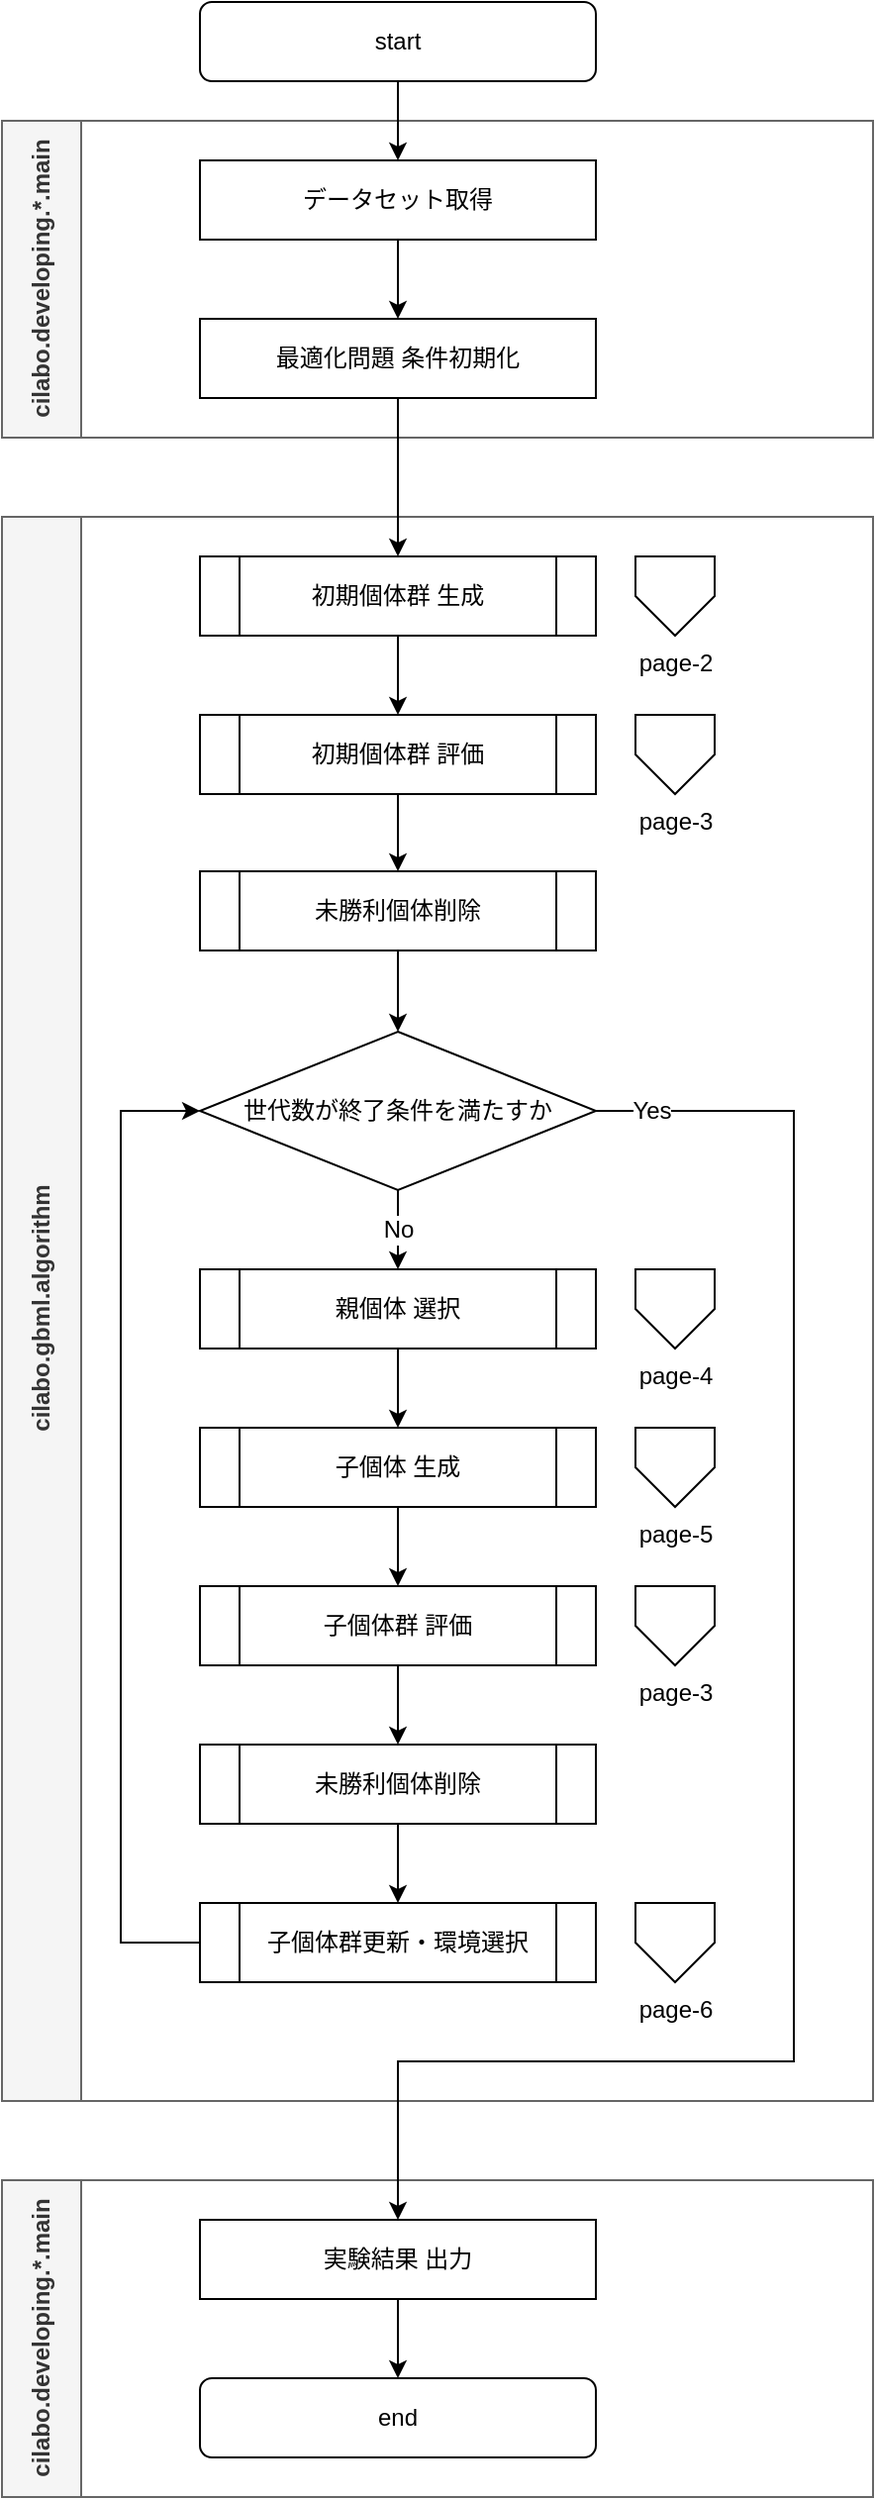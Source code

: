 <mxfile version="21.2.9" type="github" pages="3">
  <diagram id="C5RBs43oDa-KdzZeNtuy" name="Page-1">
    <mxGraphModel dx="1709" dy="919" grid="1" gridSize="10" guides="1" tooltips="1" connect="1" arrows="1" fold="1" page="1" pageScale="1" pageWidth="827" pageHeight="1169" math="0" shadow="0">
      <root>
        <mxCell id="WIyWlLk6GJQsqaUBKTNV-0" />
        <mxCell id="WIyWlLk6GJQsqaUBKTNV-1" parent="WIyWlLk6GJQsqaUBKTNV-0" />
        <mxCell id="BHgu736OFygUR0V6wJeC-17" style="edgeStyle=orthogonalEdgeStyle;rounded=0;orthogonalLoop=1;jettySize=auto;html=1;exitX=0.5;exitY=1;exitDx=0;exitDy=0;entryX=0.5;entryY=0;entryDx=0;entryDy=0;fontFamily=Helvetica;fontSize=12;fontColor=default;" parent="WIyWlLk6GJQsqaUBKTNV-1" source="WIyWlLk6GJQsqaUBKTNV-3" edge="1">
          <mxGeometry relative="1" as="geometry">
            <mxPoint x="260" y="200" as="targetPoint" />
          </mxGeometry>
        </mxCell>
        <mxCell id="WIyWlLk6GJQsqaUBKTNV-3" value="データセット取得" style="rounded=0;whiteSpace=wrap;html=1;fontSize=12;glass=0;strokeWidth=1;shadow=0;" parent="WIyWlLk6GJQsqaUBKTNV-1" vertex="1">
          <mxGeometry x="160" y="120" width="200" height="40" as="geometry" />
        </mxCell>
        <mxCell id="BHgu736OFygUR0V6wJeC-12" value="cilabo.developing.*.main" style="swimlane;horizontal=0;rounded=0;fontFamily=Helvetica;fontSize=12;strokeColor=#666666;fillColor=#f5f5f5;html=1;startSize=40;fontColor=#333333;" parent="WIyWlLk6GJQsqaUBKTNV-1" vertex="1">
          <mxGeometry x="60" y="100" width="440" height="160" as="geometry" />
        </mxCell>
        <mxCell id="BHgu736OFygUR0V6wJeC-13" value="cilabo.gbml.algorithm" style="swimlane;horizontal=0;rounded=0;fontFamily=Helvetica;fontSize=12;strokeColor=#666666;fillColor=#f5f5f5;html=1;startSize=40;fontColor=#333333;" parent="WIyWlLk6GJQsqaUBKTNV-1" vertex="1">
          <mxGeometry x="60" y="300" width="440" height="800" as="geometry" />
        </mxCell>
        <mxCell id="BHgu736OFygUR0V6wJeC-31" value="No" style="edgeStyle=orthogonalEdgeStyle;rounded=0;orthogonalLoop=1;jettySize=auto;html=1;exitX=0.5;exitY=1;exitDx=0;exitDy=0;entryX=0.5;entryY=0;entryDx=0;entryDy=0;fontFamily=Helvetica;fontSize=12;fontColor=default;" parent="BHgu736OFygUR0V6wJeC-13" source="BHgu736OFygUR0V6wJeC-23" target="BHgu736OFygUR0V6wJeC-27" edge="1">
          <mxGeometry relative="1" as="geometry" />
        </mxCell>
        <mxCell id="BHgu736OFygUR0V6wJeC-23" value="世代数が終了条件を満たすか" style="rhombus;whiteSpace=wrap;html=1;rounded=0;fontFamily=Helvetica;fontSize=12;fontColor=default;strokeColor=default;fillColor=default;" parent="BHgu736OFygUR0V6wJeC-13" vertex="1">
          <mxGeometry x="100" y="260" width="200" height="80" as="geometry" />
        </mxCell>
        <mxCell id="BHgu736OFygUR0V6wJeC-32" style="edgeStyle=orthogonalEdgeStyle;rounded=0;orthogonalLoop=1;jettySize=auto;html=1;exitX=0.5;exitY=1;exitDx=0;exitDy=0;entryX=0.5;entryY=0;entryDx=0;entryDy=0;fontFamily=Helvetica;fontSize=12;fontColor=default;" parent="BHgu736OFygUR0V6wJeC-13" source="BHgu736OFygUR0V6wJeC-27" target="BHgu736OFygUR0V6wJeC-28" edge="1">
          <mxGeometry relative="1" as="geometry" />
        </mxCell>
        <mxCell id="BHgu736OFygUR0V6wJeC-27" value="親個体 選択&lt;span style=&quot;color: rgba(0, 0, 0, 0); font-family: monospace; font-size: 0px; text-align: start;&quot;&gt;%3CmxGraphModel%3E%3Croot%3E%3CmxCell%20id%3D%220%22%2F%3E%3CmxCell%20id%3D%221%22%20parent%3D%220%22%2F%3E%3CmxCell%20id%3D%222%22%20value%3D%22%E5%88%9D%E6%9C%9F%E5%80%8B%E4%BD%93%E7%BE%A4%20%E8%A9%95%E4%BE%A1%22%20style%3D%22rounded%3D1%3BwhiteSpace%3Dwrap%3Bhtml%3D1%3B%22%20vertex%3D%221%22%20parent%3D%221%22%3E%3CmxGeometry%20x%3D%22160%22%20y%3D%22400%22%20width%3D%22200%22%20height%3D%2240%22%20as%3D%22geometry%22%2F%3E%3C%2FmxCell%3E%3C%2Froot%3E%3C%2FmxGraphModel%3E&lt;/span&gt;" style="shape=process;whiteSpace=wrap;html=1;backgroundOutline=1;fontFamily=Helvetica;fontSize=12;fontColor=default;align=center;strokeColor=default;fillColor=default;" parent="BHgu736OFygUR0V6wJeC-13" vertex="1">
          <mxGeometry x="100" y="380" width="200" height="40" as="geometry" />
        </mxCell>
        <mxCell id="BHgu736OFygUR0V6wJeC-28" value="子個体 生成" style="shape=process;whiteSpace=wrap;html=1;backgroundOutline=1;fontFamily=Helvetica;fontSize=12;fontColor=default;align=center;strokeColor=default;fillColor=default;" parent="BHgu736OFygUR0V6wJeC-13" vertex="1">
          <mxGeometry x="100" y="460" width="200" height="40" as="geometry" />
        </mxCell>
        <mxCell id="BHgu736OFygUR0V6wJeC-61" value="page-2" style="verticalLabelPosition=bottom;verticalAlign=top;html=1;shape=offPageConnector;rounded=0;size=0.5;fontFamily=Helvetica;fontSize=12;fontColor=default;strokeColor=default;fillColor=default;" parent="BHgu736OFygUR0V6wJeC-13" vertex="1">
          <mxGeometry x="320" y="20" width="40" height="40" as="geometry" />
        </mxCell>
        <mxCell id="__gQqcDuJKMaHwjbn-1Q-1" value="page-3" style="verticalLabelPosition=bottom;verticalAlign=top;html=1;shape=offPageConnector;rounded=0;size=0.5;fontFamily=Helvetica;fontSize=12;fontColor=default;strokeColor=default;fillColor=default;" parent="BHgu736OFygUR0V6wJeC-13" vertex="1">
          <mxGeometry x="320" y="100" width="40" height="40" as="geometry" />
        </mxCell>
        <mxCell id="__gQqcDuJKMaHwjbn-1Q-2" value="page-4" style="verticalLabelPosition=bottom;verticalAlign=top;html=1;shape=offPageConnector;rounded=0;size=0.5;fontFamily=Helvetica;fontSize=12;fontColor=default;strokeColor=default;fillColor=default;" parent="BHgu736OFygUR0V6wJeC-13" vertex="1">
          <mxGeometry x="320" y="380" width="40" height="40" as="geometry" />
        </mxCell>
        <mxCell id="__gQqcDuJKMaHwjbn-1Q-3" value="page-5" style="verticalLabelPosition=bottom;verticalAlign=top;html=1;shape=offPageConnector;rounded=0;size=0.5;fontFamily=Helvetica;fontSize=12;fontColor=default;strokeColor=default;fillColor=default;" parent="BHgu736OFygUR0V6wJeC-13" vertex="1">
          <mxGeometry x="320" y="460" width="40" height="40" as="geometry" />
        </mxCell>
        <mxCell id="__gQqcDuJKMaHwjbn-1Q-4" value="page-3" style="verticalLabelPosition=bottom;verticalAlign=top;html=1;shape=offPageConnector;rounded=0;size=0.5;fontFamily=Helvetica;fontSize=12;fontColor=default;strokeColor=default;fillColor=default;" parent="BHgu736OFygUR0V6wJeC-13" vertex="1">
          <mxGeometry x="320" y="540" width="40" height="40" as="geometry" />
        </mxCell>
        <mxCell id="__gQqcDuJKMaHwjbn-1Q-5" value="page-6" style="verticalLabelPosition=bottom;verticalAlign=top;html=1;shape=offPageConnector;rounded=0;size=0.5;fontFamily=Helvetica;fontSize=12;fontColor=default;strokeColor=default;fillColor=default;" parent="BHgu736OFygUR0V6wJeC-13" vertex="1">
          <mxGeometry x="320" y="700" width="40" height="40" as="geometry" />
        </mxCell>
        <mxCell id="TU5cB4Zb1eByCepZemKL-2" value="" style="edgeStyle=orthogonalEdgeStyle;rounded=0;orthogonalLoop=1;jettySize=auto;html=1;" edge="1" parent="BHgu736OFygUR0V6wJeC-13" source="TU5cB4Zb1eByCepZemKL-0" target="BHgu736OFygUR0V6wJeC-23">
          <mxGeometry relative="1" as="geometry" />
        </mxCell>
        <mxCell id="TU5cB4Zb1eByCepZemKL-0" value="未勝利個体削除" style="shape=process;whiteSpace=wrap;html=1;backgroundOutline=1;fontFamily=Helvetica;fontSize=12;fontColor=default;align=center;strokeColor=default;fillColor=default;" vertex="1" parent="BHgu736OFygUR0V6wJeC-13">
          <mxGeometry x="100" y="179" width="200" height="40" as="geometry" />
        </mxCell>
        <mxCell id="TU5cB4Zb1eByCepZemKL-3" value="未勝利個体削除" style="shape=process;whiteSpace=wrap;html=1;backgroundOutline=1;fontFamily=Helvetica;fontSize=12;fontColor=default;align=center;strokeColor=default;fillColor=default;" vertex="1" parent="BHgu736OFygUR0V6wJeC-13">
          <mxGeometry x="100" y="620" width="200" height="40" as="geometry" />
        </mxCell>
        <mxCell id="BHgu736OFygUR0V6wJeC-19" style="edgeStyle=orthogonalEdgeStyle;rounded=0;orthogonalLoop=1;jettySize=auto;html=1;exitX=0.5;exitY=1;exitDx=0;exitDy=0;entryX=0.5;entryY=0;entryDx=0;entryDy=0;fontFamily=Helvetica;fontSize=12;fontColor=default;" parent="WIyWlLk6GJQsqaUBKTNV-1" source="BHgu736OFygUR0V6wJeC-0" target="BHgu736OFygUR0V6wJeC-20" edge="1">
          <mxGeometry relative="1" as="geometry">
            <mxPoint x="260" y="280" as="targetPoint" />
          </mxGeometry>
        </mxCell>
        <mxCell id="BHgu736OFygUR0V6wJeC-0" value="最適化問題 条件初期化" style="rounded=0;whiteSpace=wrap;html=1;" parent="WIyWlLk6GJQsqaUBKTNV-1" vertex="1">
          <mxGeometry x="160" y="200" width="200" height="40" as="geometry" />
        </mxCell>
        <mxCell id="BHgu736OFygUR0V6wJeC-25" style="edgeStyle=orthogonalEdgeStyle;rounded=0;orthogonalLoop=1;jettySize=auto;html=1;exitX=0.5;exitY=1;exitDx=0;exitDy=0;entryX=0.5;entryY=0;entryDx=0;entryDy=0;fontFamily=Helvetica;fontSize=12;fontColor=default;" parent="WIyWlLk6GJQsqaUBKTNV-1" source="BHgu736OFygUR0V6wJeC-20" target="BHgu736OFygUR0V6wJeC-21" edge="1">
          <mxGeometry relative="1" as="geometry" />
        </mxCell>
        <mxCell id="BHgu736OFygUR0V6wJeC-20" value="初期個体群 生成" style="shape=process;whiteSpace=wrap;html=1;backgroundOutline=1;fontFamily=Helvetica;fontSize=12;fontColor=default;align=center;strokeColor=default;fillColor=default;" parent="WIyWlLk6GJQsqaUBKTNV-1" vertex="1">
          <mxGeometry x="160" y="320" width="200" height="40" as="geometry" />
        </mxCell>
        <mxCell id="TU5cB4Zb1eByCepZemKL-1" style="edgeStyle=orthogonalEdgeStyle;rounded=0;orthogonalLoop=1;jettySize=auto;html=1;entryX=0.5;entryY=0;entryDx=0;entryDy=0;" edge="1" parent="WIyWlLk6GJQsqaUBKTNV-1" source="BHgu736OFygUR0V6wJeC-21" target="TU5cB4Zb1eByCepZemKL-0">
          <mxGeometry relative="1" as="geometry" />
        </mxCell>
        <mxCell id="BHgu736OFygUR0V6wJeC-21" value="初期個体群 評価" style="shape=process;whiteSpace=wrap;html=1;backgroundOutline=1;fontFamily=Helvetica;fontSize=12;fontColor=default;align=center;strokeColor=default;fillColor=default;" parent="WIyWlLk6GJQsqaUBKTNV-1" vertex="1">
          <mxGeometry x="160" y="400" width="200" height="40" as="geometry" />
        </mxCell>
        <mxCell id="BHgu736OFygUR0V6wJeC-36" style="edgeStyle=orthogonalEdgeStyle;rounded=0;orthogonalLoop=1;jettySize=auto;html=1;exitX=0.5;exitY=1;exitDx=0;exitDy=0;entryX=0.5;entryY=0;entryDx=0;entryDy=0;fontFamily=Helvetica;fontSize=12;fontColor=default;" parent="WIyWlLk6GJQsqaUBKTNV-1" source="BHgu736OFygUR0V6wJeC-29" target="TU5cB4Zb1eByCepZemKL-3" edge="1">
          <mxGeometry relative="1" as="geometry" />
        </mxCell>
        <mxCell id="BHgu736OFygUR0V6wJeC-29" value="子個体群 評価" style="shape=process;whiteSpace=wrap;html=1;backgroundOutline=1;fontFamily=Helvetica;fontSize=12;fontColor=default;align=center;strokeColor=default;fillColor=default;" parent="WIyWlLk6GJQsqaUBKTNV-1" vertex="1">
          <mxGeometry x="160" y="840" width="200" height="40" as="geometry" />
        </mxCell>
        <mxCell id="BHgu736OFygUR0V6wJeC-42" style="edgeStyle=orthogonalEdgeStyle;rounded=0;orthogonalLoop=1;jettySize=auto;html=1;exitX=0;exitY=0.5;exitDx=0;exitDy=0;entryX=0;entryY=0.5;entryDx=0;entryDy=0;fontFamily=Helvetica;fontSize=12;fontColor=default;" parent="WIyWlLk6GJQsqaUBKTNV-1" source="BHgu736OFygUR0V6wJeC-30" target="BHgu736OFygUR0V6wJeC-23" edge="1">
          <mxGeometry relative="1" as="geometry">
            <Array as="points">
              <mxPoint x="120" y="1020" />
              <mxPoint x="120" y="600" />
            </Array>
          </mxGeometry>
        </mxCell>
        <mxCell id="BHgu736OFygUR0V6wJeC-30" value="子個体群更新・環境選択" style="shape=process;whiteSpace=wrap;html=1;backgroundOutline=1;fontFamily=Helvetica;fontSize=12;fontColor=default;align=center;strokeColor=default;fillColor=default;" parent="WIyWlLk6GJQsqaUBKTNV-1" vertex="1">
          <mxGeometry x="160" y="1000" width="200" height="40" as="geometry" />
        </mxCell>
        <mxCell id="BHgu736OFygUR0V6wJeC-33" style="edgeStyle=orthogonalEdgeStyle;rounded=0;orthogonalLoop=1;jettySize=auto;html=1;exitX=0.5;exitY=1;exitDx=0;exitDy=0;entryX=0.5;entryY=0;entryDx=0;entryDy=0;fontFamily=Helvetica;fontSize=12;fontColor=default;" parent="WIyWlLk6GJQsqaUBKTNV-1" source="BHgu736OFygUR0V6wJeC-28" target="BHgu736OFygUR0V6wJeC-29" edge="1">
          <mxGeometry relative="1" as="geometry" />
        </mxCell>
        <mxCell id="BHgu736OFygUR0V6wJeC-47" value="cilabo.developing.*.main" style="swimlane;horizontal=0;rounded=0;fontFamily=Helvetica;fontSize=12;strokeColor=#666666;fillColor=#f5f5f5;html=1;startSize=40;fontColor=#333333;" parent="WIyWlLk6GJQsqaUBKTNV-1" vertex="1">
          <mxGeometry x="60" y="1140" width="440" height="160" as="geometry" />
        </mxCell>
        <mxCell id="BHgu736OFygUR0V6wJeC-45" value="実験結果 出力" style="rounded=0;whiteSpace=wrap;html=1;" parent="BHgu736OFygUR0V6wJeC-47" vertex="1">
          <mxGeometry x="100" y="20" width="200" height="40" as="geometry" />
        </mxCell>
        <mxCell id="BHgu736OFygUR0V6wJeC-55" value="Yes" style="edgeStyle=orthogonalEdgeStyle;rounded=0;orthogonalLoop=1;jettySize=auto;html=1;exitX=1;exitY=0.5;exitDx=0;exitDy=0;entryX=0.5;entryY=0;entryDx=0;entryDy=0;fontFamily=Helvetica;fontSize=12;fontColor=default;" parent="WIyWlLk6GJQsqaUBKTNV-1" source="BHgu736OFygUR0V6wJeC-23" target="BHgu736OFygUR0V6wJeC-45" edge="1">
          <mxGeometry x="-0.935" relative="1" as="geometry">
            <Array as="points">
              <mxPoint x="460" y="600" />
              <mxPoint x="460" y="1080" />
              <mxPoint x="260" y="1080" />
            </Array>
            <mxPoint as="offset" />
          </mxGeometry>
        </mxCell>
        <mxCell id="BHgu736OFygUR0V6wJeC-57" value="" style="edgeStyle=orthogonalEdgeStyle;rounded=0;orthogonalLoop=1;jettySize=auto;html=1;fontFamily=Helvetica;fontSize=12;fontColor=default;" parent="WIyWlLk6GJQsqaUBKTNV-1" source="BHgu736OFygUR0V6wJeC-56" target="WIyWlLk6GJQsqaUBKTNV-3" edge="1">
          <mxGeometry relative="1" as="geometry" />
        </mxCell>
        <mxCell id="BHgu736OFygUR0V6wJeC-56" value="start" style="rounded=1;whiteSpace=wrap;html=1;fontFamily=Helvetica;fontSize=12;fontColor=default;strokeColor=default;fillColor=default;" parent="WIyWlLk6GJQsqaUBKTNV-1" vertex="1">
          <mxGeometry x="160" y="40" width="200" height="40" as="geometry" />
        </mxCell>
        <mxCell id="BHgu736OFygUR0V6wJeC-59" value="end" style="rounded=1;whiteSpace=wrap;html=1;fontFamily=Helvetica;fontSize=12;fontColor=default;strokeColor=default;fillColor=default;" parent="WIyWlLk6GJQsqaUBKTNV-1" vertex="1">
          <mxGeometry x="160" y="1240" width="200" height="40" as="geometry" />
        </mxCell>
        <mxCell id="BHgu736OFygUR0V6wJeC-60" value="" style="edgeStyle=orthogonalEdgeStyle;rounded=0;orthogonalLoop=1;jettySize=auto;html=1;fontFamily=Helvetica;fontSize=12;fontColor=default;" parent="WIyWlLk6GJQsqaUBKTNV-1" source="BHgu736OFygUR0V6wJeC-45" target="BHgu736OFygUR0V6wJeC-59" edge="1">
          <mxGeometry relative="1" as="geometry" />
        </mxCell>
        <mxCell id="TU5cB4Zb1eByCepZemKL-4" style="edgeStyle=orthogonalEdgeStyle;rounded=0;orthogonalLoop=1;jettySize=auto;html=1;entryX=0.5;entryY=0;entryDx=0;entryDy=0;" edge="1" parent="WIyWlLk6GJQsqaUBKTNV-1" source="TU5cB4Zb1eByCepZemKL-3" target="BHgu736OFygUR0V6wJeC-30">
          <mxGeometry relative="1" as="geometry" />
        </mxCell>
      </root>
    </mxGraphModel>
  </diagram>
  <diagram id="KKgAk1HdpqCOO54ovuoK" name="ページ2">
    <mxGraphModel dx="1709" dy="919" grid="1" gridSize="10" guides="1" tooltips="1" connect="1" arrows="1" fold="1" page="1" pageScale="1" pageWidth="850" pageHeight="1100" math="0" shadow="0">
      <root>
        <mxCell id="0" />
        <mxCell id="1" parent="0" />
        <mxCell id="mpJxmCXZN_PUPqpWL8yS-92" value="org.uma.jmetal.component.initialsolutioncreation.impl" style="swimlane;horizontal=0;rounded=0;fontFamily=Helvetica;fontSize=12;fontColor=#333333;strokeColor=#666666;fillColor=#f5f5f5;html=1;arcSize=0;" parent="1" vertex="1">
          <mxGeometry x="40" y="40" width="320" height="420" as="geometry" />
        </mxCell>
        <mxCell id="mpJxmCXZN_PUPqpWL8yS-91" value="" style="edgeStyle=orthogonalEdgeStyle;rounded=0;orthogonalLoop=1;jettySize=auto;html=1;fontFamily=Helvetica;fontSize=12;fontColor=default;" parent="mpJxmCXZN_PUPqpWL8yS-92" source="mpJxmCXZN_PUPqpWL8yS-89" target="mpJxmCXZN_PUPqpWL8yS-87" edge="1">
          <mxGeometry relative="1" as="geometry" />
        </mxCell>
        <mxCell id="mpJxmCXZN_PUPqpWL8yS-96" value="" style="edgeStyle=orthogonalEdgeStyle;rounded=0;orthogonalLoop=1;jettySize=auto;html=1;fontFamily=Helvetica;fontSize=12;fontColor=default;" parent="mpJxmCXZN_PUPqpWL8yS-92" source="mpJxmCXZN_PUPqpWL8yS-87" target="mpJxmCXZN_PUPqpWL8yS-95" edge="1">
          <mxGeometry relative="1" as="geometry" />
        </mxCell>
        <mxCell id="mpJxmCXZN_PUPqpWL8yS-87" value="end" style="strokeWidth=2;html=1;shape=mxgraph.flowchart.loop_limit;whiteSpace=wrap;rounded=1;fontFamily=Helvetica;fontSize=12;fontColor=default;fillColor=default;flipV=1;" parent="mpJxmCXZN_PUPqpWL8yS-92" vertex="1">
          <mxGeometry x="60" y="260" width="200" height="40" as="geometry" />
        </mxCell>
        <mxCell id="gJbNcLRhqNEW6QgsCG9P-2" value="初期個体群 生成" style="shape=process;whiteSpace=wrap;html=1;backgroundOutline=1;fontFamily=Helvetica;fontSize=12;fontColor=#333333;align=center;strokeColor=#666666;fillColor=#f5f5f5;" parent="mpJxmCXZN_PUPqpWL8yS-92" vertex="1">
          <mxGeometry x="60" y="20" width="200" height="40" as="geometry" />
        </mxCell>
        <mxCell id="mpJxmCXZN_PUPqpWL8yS-95" value="ende" style="rounded=1;whiteSpace=wrap;html=1;fontFamily=Helvetica;fontSize=12;fontColor=default;strokeColor=default;fillColor=default;" parent="mpJxmCXZN_PUPqpWL8yS-92" vertex="1">
          <mxGeometry x="60" y="340" width="200" height="40" as="geometry" />
        </mxCell>
        <mxCell id="gJbNcLRhqNEW6QgsCG9P-1" value="" style="edgeStyle=orthogonalEdgeStyle;rounded=0;orthogonalLoop=1;jettySize=auto;html=1;fontFamily=Helvetica;fontSize=12;fontColor=default;" parent="mpJxmCXZN_PUPqpWL8yS-92" source="gJbNcLRhqNEW6QgsCG9P-2" target="mpJxmCXZN_PUPqpWL8yS-86" edge="1">
          <mxGeometry relative="1" as="geometry" />
        </mxCell>
        <mxCell id="mpJxmCXZN_PUPqpWL8yS-90" value="" style="edgeStyle=orthogonalEdgeStyle;rounded=0;orthogonalLoop=1;jettySize=auto;html=1;fontFamily=Helvetica;fontSize=12;fontColor=default;" parent="mpJxmCXZN_PUPqpWL8yS-92" source="mpJxmCXZN_PUPqpWL8yS-86" target="mpJxmCXZN_PUPqpWL8yS-89" edge="1">
          <mxGeometry relative="1" as="geometry" />
        </mxCell>
        <mxCell id="mpJxmCXZN_PUPqpWL8yS-86" value="i=0; i&amp;lt;個体数; i++" style="strokeWidth=2;html=1;shape=mxgraph.flowchart.loop_limit;whiteSpace=wrap;rounded=1;fontFamily=Helvetica;fontSize=12;fontColor=default;fillColor=default;" parent="mpJxmCXZN_PUPqpWL8yS-92" vertex="1">
          <mxGeometry x="60" y="100" width="200" height="40" as="geometry" />
        </mxCell>
        <mxCell id="mpJxmCXZN_PUPqpWL8yS-89" value="pittsuburgh型識別器を生成" style="shape=process;whiteSpace=wrap;html=1;backgroundOutline=1;fontFamily=Helvetica;fontSize=12;fontColor=#333333;align=center;strokeColor=#666666;fillColor=#f5f5f5;" parent="mpJxmCXZN_PUPqpWL8yS-92" vertex="1">
          <mxGeometry x="60" y="180" width="200" height="40" as="geometry" />
        </mxCell>
        <mxCell id="mpJxmCXZN_PUPqpWL8yS-99" value="" style="group" parent="1" vertex="1" connectable="0">
          <mxGeometry x="440" y="40" width="480" height="720" as="geometry" />
        </mxCell>
        <mxCell id="T1B7aWz5VTxmHe6bFBXT-15" value="add" style="edgeStyle=orthogonalEdgeStyle;rounded=0;orthogonalLoop=1;jettySize=auto;html=1;fontFamily=Helvetica;fontSize=12;fontColor=default;entryX=0;entryY=0.5;entryDx=0;entryDy=0;" parent="mpJxmCXZN_PUPqpWL8yS-99" target="T1B7aWz5VTxmHe6bFBXT-14" edge="1">
          <mxGeometry relative="1" as="geometry">
            <mxPoint x="259" y="440" as="sourcePoint" />
            <mxPoint x="339" y="480" as="targetPoint" />
          </mxGeometry>
        </mxCell>
        <mxCell id="mpJxmCXZN_PUPqpWL8yS-1" value="org.uma.jmetal.problem.integerproblem.impl.createSolution" style="swimlane;horizontal=0;rounded=0;fontFamily=Helvetica;fontSize=12;strokeColor=#666666;fillColor=#f5f5f5;html=1;startSize=20;fontColor=#333333;" parent="mpJxmCXZN_PUPqpWL8yS-99" vertex="1">
          <mxGeometry width="480" height="720" as="geometry" />
        </mxCell>
        <mxCell id="mpJxmCXZN_PUPqpWL8yS-50" value="" style="edgeStyle=orthogonalEdgeStyle;rounded=0;orthogonalLoop=1;jettySize=auto;html=1;fontFamily=Helvetica;fontSize=12;fontColor=default;" parent="mpJxmCXZN_PUPqpWL8yS-1" source="mpJxmCXZN_PUPqpWL8yS-46" target="T1B7aWz5VTxmHe6bFBXT-3" edge="1">
          <mxGeometry relative="1" as="geometry" />
        </mxCell>
        <mxCell id="mpJxmCXZN_PUPqpWL8yS-46" value="i=0; i&amp;lt;ルール数; i++" style="strokeWidth=2;html=1;shape=mxgraph.flowchart.loop_limit;whiteSpace=wrap;rounded=1;fontFamily=Helvetica;fontSize=12;fontColor=default;fillColor=default;" parent="mpJxmCXZN_PUPqpWL8yS-1" vertex="1">
          <mxGeometry x="60" y="180" width="200" height="40" as="geometry" />
        </mxCell>
        <mxCell id="mpJxmCXZN_PUPqpWL8yS-51" value="" style="edgeStyle=orthogonalEdgeStyle;rounded=0;orthogonalLoop=1;jettySize=auto;html=1;fontFamily=Helvetica;fontSize=12;fontColor=default;" parent="mpJxmCXZN_PUPqpWL8yS-1" source="T1B7aWz5VTxmHe6bFBXT-9" target="mpJxmCXZN_PUPqpWL8yS-47" edge="1">
          <mxGeometry relative="1" as="geometry" />
        </mxCell>
        <mxCell id="T1B7aWz5VTxmHe6bFBXT-9" value="Michigan型識別器を生成" style="rounded=0;whiteSpace=wrap;html=1;fontFamily=Helvetica;fontSize=12;fontColor=default;strokeColor=default;fillColor=default;" parent="mpJxmCXZN_PUPqpWL8yS-1" vertex="1">
          <mxGeometry x="60" y="420" width="200" height="40" as="geometry" />
        </mxCell>
        <mxCell id="mpJxmCXZN_PUPqpWL8yS-110" style="edgeStyle=orthogonalEdgeStyle;rounded=0;orthogonalLoop=1;jettySize=auto;html=1;entryX=0;entryY=0.25;entryDx=0;entryDy=0;fontFamily=Helvetica;fontSize=12;fontColor=default;exitX=1;exitY=0.75;exitDx=0;exitDy=0;" parent="mpJxmCXZN_PUPqpWL8yS-1" source="T1B7aWz5VTxmHe6bFBXT-3" target="mpJxmCXZN_PUPqpWL8yS-108" edge="1">
          <mxGeometry relative="1" as="geometry" />
        </mxCell>
        <mxCell id="T1B7aWz5VTxmHe6bFBXT-3" value="ヒューリスティック法により&lt;br&gt;前件部を生成" style="shape=process;whiteSpace=wrap;html=1;backgroundOutline=1;fontFamily=Helvetica;fontSize=12;fontColor=#333333;align=center;strokeColor=#666666;fillColor=#f5f5f5;" parent="mpJxmCXZN_PUPqpWL8yS-1" vertex="1">
          <mxGeometry x="60" y="260" width="200" height="40" as="geometry" />
        </mxCell>
        <mxCell id="T1B7aWz5VTxmHe6bFBXT-6" value="信頼度を算出し，&lt;br&gt;後件部を生成" style="shape=process;whiteSpace=wrap;html=1;backgroundOutline=1;fontFamily=Helvetica;fontSize=12;fontColor=#333333;align=center;strokeColor=#666666;fillColor=#f5f5f5;" parent="mpJxmCXZN_PUPqpWL8yS-1" vertex="1">
          <mxGeometry x="60" y="340" width="200" height="40" as="geometry" />
        </mxCell>
        <mxCell id="T1B7aWz5VTxmHe6bFBXT-7" value="" style="edgeStyle=orthogonalEdgeStyle;rounded=0;orthogonalLoop=1;jettySize=auto;html=1;fontFamily=Helvetica;fontSize=12;fontColor=default;" parent="mpJxmCXZN_PUPqpWL8yS-1" source="T1B7aWz5VTxmHe6bFBXT-3" target="T1B7aWz5VTxmHe6bFBXT-6" edge="1">
          <mxGeometry relative="1" as="geometry" />
        </mxCell>
        <mxCell id="T1B7aWz5VTxmHe6bFBXT-13" value="" style="edgeStyle=orthogonalEdgeStyle;rounded=0;orthogonalLoop=1;jettySize=auto;html=1;fontFamily=Helvetica;fontSize=12;fontColor=default;" parent="mpJxmCXZN_PUPqpWL8yS-1" source="T1B7aWz5VTxmHe6bFBXT-6" target="T1B7aWz5VTxmHe6bFBXT-9" edge="1">
          <mxGeometry relative="1" as="geometry" />
        </mxCell>
        <mxCell id="mpJxmCXZN_PUPqpWL8yS-45" value="" style="group" parent="mpJxmCXZN_PUPqpWL8yS-1" vertex="1" connectable="0">
          <mxGeometry x="60" y="420" width="250" height="120" as="geometry" />
        </mxCell>
        <mxCell id="mpJxmCXZN_PUPqpWL8yS-47" value="end" style="strokeWidth=2;html=1;shape=mxgraph.flowchart.loop_limit;whiteSpace=wrap;rounded=1;fontFamily=Helvetica;fontSize=12;fontColor=default;fillColor=default;flipV=1;" parent="mpJxmCXZN_PUPqpWL8yS-45" vertex="1">
          <mxGeometry y="80" width="200" height="40" as="geometry" />
        </mxCell>
        <mxCell id="mpJxmCXZN_PUPqpWL8yS-102" value="" style="edgeStyle=orthogonalEdgeStyle;rounded=0;orthogonalLoop=1;jettySize=auto;html=1;fontFamily=Helvetica;fontSize=12;fontColor=default;" parent="mpJxmCXZN_PUPqpWL8yS-1" source="T1B7aWz5VTxmHe6bFBXT-16" target="mpJxmCXZN_PUPqpWL8yS-101" edge="1">
          <mxGeometry relative="1" as="geometry" />
        </mxCell>
        <mxCell id="T1B7aWz5VTxmHe6bFBXT-16" value="Pittsuburgh型識別器を生成" style="rounded=0;whiteSpace=wrap;html=1;fontFamily=Helvetica;fontSize=12;fontColor=default;strokeColor=default;fillColor=default;" parent="mpJxmCXZN_PUPqpWL8yS-1" vertex="1">
          <mxGeometry x="60" y="580" width="200" height="40" as="geometry" />
        </mxCell>
        <mxCell id="mpJxmCXZN_PUPqpWL8yS-52" value="" style="edgeStyle=orthogonalEdgeStyle;rounded=0;orthogonalLoop=1;jettySize=auto;html=1;fontFamily=Helvetica;fontSize=12;fontColor=default;" parent="mpJxmCXZN_PUPqpWL8yS-1" source="mpJxmCXZN_PUPqpWL8yS-47" target="T1B7aWz5VTxmHe6bFBXT-16" edge="1">
          <mxGeometry relative="1" as="geometry" />
        </mxCell>
        <mxCell id="T1B7aWz5VTxmHe6bFBXT-14" value="MichiganPopulation" style="shape=internalStorage;whiteSpace=wrap;html=1;backgroundOutline=1;rounded=0;fontFamily=Helvetica;fontSize=12;fontColor=default;strokeColor=default;fillColor=default;" parent="mpJxmCXZN_PUPqpWL8yS-1" vertex="1">
          <mxGeometry x="320" y="410" width="120" height="60" as="geometry" />
        </mxCell>
        <mxCell id="T1B7aWz5VTxmHe6bFBXT-18" style="edgeStyle=orthogonalEdgeStyle;rounded=0;orthogonalLoop=1;jettySize=auto;html=1;entryX=1;entryY=0.5;entryDx=0;entryDy=0;fontFamily=Helvetica;fontSize=12;fontColor=default;exitX=0.5;exitY=1;exitDx=0;exitDy=0;" parent="mpJxmCXZN_PUPqpWL8yS-1" source="T1B7aWz5VTxmHe6bFBXT-14" target="T1B7aWz5VTxmHe6bFBXT-16" edge="1">
          <mxGeometry relative="1" as="geometry">
            <Array as="points">
              <mxPoint x="380" y="600" />
            </Array>
          </mxGeometry>
        </mxCell>
        <mxCell id="mpJxmCXZN_PUPqpWL8yS-109" style="edgeStyle=orthogonalEdgeStyle;rounded=0;orthogonalLoop=1;jettySize=auto;html=1;entryX=1;entryY=0.25;entryDx=0;entryDy=0;fontFamily=Helvetica;fontSize=12;fontColor=default;exitX=0.5;exitY=1;exitDx=0;exitDy=0;" parent="mpJxmCXZN_PUPqpWL8yS-1" source="T1B7aWz5VTxmHe6bFBXT-1" target="T1B7aWz5VTxmHe6bFBXT-3" edge="1">
          <mxGeometry relative="1" as="geometry" />
        </mxCell>
        <mxCell id="T1B7aWz5VTxmHe6bFBXT-1" value="sampleIndex" style="shape=internalStorage;whiteSpace=wrap;html=1;backgroundOutline=1;rounded=0;fontFamily=Helvetica;fontSize=12;fontColor=default;strokeColor=default;fillColor=default;" parent="mpJxmCXZN_PUPqpWL8yS-1" vertex="1">
          <mxGeometry x="320" y="90" width="120" height="60" as="geometry" />
        </mxCell>
        <mxCell id="mpJxmCXZN_PUPqpWL8yS-97" value="pittsuburgh型識別器を生成" style="shape=process;whiteSpace=wrap;html=1;backgroundOutline=1;fontFamily=Helvetica;fontSize=12;fontColor=#333333;align=center;strokeColor=#666666;fillColor=#f5f5f5;" parent="mpJxmCXZN_PUPqpWL8yS-1" vertex="1">
          <mxGeometry x="60" y="20" width="200" height="40" as="geometry" />
        </mxCell>
        <mxCell id="mpJxmCXZN_PUPqpWL8yS-101" value="end" style="rounded=1;whiteSpace=wrap;html=1;fontFamily=Helvetica;fontSize=12;fontColor=default;strokeColor=default;fillColor=default;" parent="mpJxmCXZN_PUPqpWL8yS-1" vertex="1">
          <mxGeometry x="60" y="660" width="200" height="40" as="geometry" />
        </mxCell>
        <mxCell id="gJbNcLRhqNEW6QgsCG9P-3" value="データセットからランダムに&lt;br&gt;パターンを取得" style="rounded=0;whiteSpace=wrap;html=1;fontFamily=Helvetica;fontSize=12;fontColor=default;strokeColor=default;fillColor=default;align=center;" parent="mpJxmCXZN_PUPqpWL8yS-1" vertex="1">
          <mxGeometry x="60" y="100" width="200" height="40" as="geometry" />
        </mxCell>
        <mxCell id="mpJxmCXZN_PUPqpWL8yS-49" value="" style="edgeStyle=orthogonalEdgeStyle;rounded=0;orthogonalLoop=1;jettySize=auto;html=1;fontFamily=Helvetica;fontSize=12;fontColor=default;" parent="mpJxmCXZN_PUPqpWL8yS-1" source="gJbNcLRhqNEW6QgsCG9P-3" target="mpJxmCXZN_PUPqpWL8yS-46" edge="1">
          <mxGeometry relative="1" as="geometry" />
        </mxCell>
        <mxCell id="T1B7aWz5VTxmHe6bFBXT-2" value="" style="edgeStyle=orthogonalEdgeStyle;rounded=0;orthogonalLoop=1;jettySize=auto;html=1;fontFamily=Helvetica;fontSize=12;fontColor=default;" parent="mpJxmCXZN_PUPqpWL8yS-1" source="gJbNcLRhqNEW6QgsCG9P-3" target="T1B7aWz5VTxmHe6bFBXT-1" edge="1">
          <mxGeometry relative="1" as="geometry" />
        </mxCell>
        <mxCell id="mpJxmCXZN_PUPqpWL8yS-98" value="" style="edgeStyle=orthogonalEdgeStyle;rounded=0;orthogonalLoop=1;jettySize=auto;html=1;fontFamily=Helvetica;fontSize=12;fontColor=default;" parent="mpJxmCXZN_PUPqpWL8yS-1" source="mpJxmCXZN_PUPqpWL8yS-97" target="gJbNcLRhqNEW6QgsCG9P-3" edge="1">
          <mxGeometry relative="1" as="geometry" />
        </mxCell>
        <mxCell id="mpJxmCXZN_PUPqpWL8yS-111" style="edgeStyle=orthogonalEdgeStyle;rounded=0;orthogonalLoop=1;jettySize=auto;html=1;exitX=0;exitY=0.75;exitDx=0;exitDy=0;entryX=1;entryY=0.25;entryDx=0;entryDy=0;fontFamily=Helvetica;fontSize=12;fontColor=default;" parent="mpJxmCXZN_PUPqpWL8yS-1" source="mpJxmCXZN_PUPqpWL8yS-108" target="T1B7aWz5VTxmHe6bFBXT-6" edge="1">
          <mxGeometry relative="1" as="geometry" />
        </mxCell>
        <mxCell id="mpJxmCXZN_PUPqpWL8yS-108" value="antecedentIndex" style="shape=internalStorage;whiteSpace=wrap;html=1;backgroundOutline=1;rounded=0;fontFamily=Helvetica;fontSize=12;fontColor=default;strokeColor=default;fillColor=default;" parent="mpJxmCXZN_PUPqpWL8yS-1" vertex="1">
          <mxGeometry x="320" y="290" width="120" height="60" as="geometry" />
        </mxCell>
        <mxCell id="mpJxmCXZN_PUPqpWL8yS-83" value="cilabo.fuzzy.rule.antecedent.factory" style="swimlane;horizontal=0;rounded=0;fontFamily=Helvetica;fontSize=12;fontColor=#333333;strokeColor=#666666;fillColor=#f5f5f5;html=1;arcSize=0;" parent="1" vertex="1">
          <mxGeometry x="1000" y="40" width="960" height="1030" as="geometry" />
        </mxCell>
        <mxCell id="mpJxmCXZN_PUPqpWL8yS-14" value="&lt;span style=&quot;color: rgb(0, 0, 0);&quot;&gt;ヒューリスティック法により&lt;/span&gt;&lt;br style=&quot;color: rgb(0, 0, 0);&quot;&gt;&lt;span style=&quot;color: rgb(0, 0, 0);&quot;&gt;前件部を生成&lt;/span&gt;" style="shape=process;whiteSpace=wrap;html=1;backgroundOutline=1;fontFamily=Helvetica;fontSize=12;fontColor=#333333;align=center;strokeColor=#666666;fillColor=#f5f5f5;" parent="mpJxmCXZN_PUPqpWL8yS-83" vertex="1">
          <mxGeometry x="60" y="20" width="200" height="40" as="geometry" />
        </mxCell>
        <mxCell id="mpJxmCXZN_PUPqpWL8yS-16" value="Don&#39;t care 生成確率を算出" style="rounded=1;whiteSpace=wrap;html=1;fontFamily=Helvetica;fontSize=12;fontColor=default;strokeColor=default;fillColor=default;" parent="mpJxmCXZN_PUPqpWL8yS-83" vertex="1">
          <mxGeometry x="60" y="100" width="200" height="40" as="geometry" />
        </mxCell>
        <mxCell id="mpJxmCXZN_PUPqpWL8yS-17" value="Don&#39;t care を適用" style="rhombus;whiteSpace=wrap;html=1;rounded=0;fontFamily=Helvetica;fontSize=12;fontColor=default;strokeColor=default;fillColor=default;" parent="mpJxmCXZN_PUPqpWL8yS-83" vertex="1">
          <mxGeometry x="60" y="180" width="200" height="80" as="geometry" />
        </mxCell>
        <mxCell id="mpJxmCXZN_PUPqpWL8yS-27" value="" style="edgeStyle=orthogonalEdgeStyle;rounded=0;orthogonalLoop=1;jettySize=auto;html=1;fontFamily=Helvetica;fontSize=12;fontColor=default;" parent="mpJxmCXZN_PUPqpWL8yS-83" source="mpJxmCXZN_PUPqpWL8yS-16" target="mpJxmCXZN_PUPqpWL8yS-17" edge="1">
          <mxGeometry relative="1" as="geometry" />
        </mxCell>
        <mxCell id="mpJxmCXZN_PUPqpWL8yS-19" value="属性値が離散値である" style="rhombus;whiteSpace=wrap;html=1;fontFamily=Helvetica;fontSize=12;fontColor=default;align=center;strokeColor=default;fillColor=default;" parent="mpJxmCXZN_PUPqpWL8yS-83" vertex="1">
          <mxGeometry x="60" y="300" width="200" height="80" as="geometry" />
        </mxCell>
        <mxCell id="mpJxmCXZN_PUPqpWL8yS-28" value="No" style="edgeStyle=orthogonalEdgeStyle;rounded=0;orthogonalLoop=1;jettySize=auto;html=1;fontFamily=Helvetica;fontSize=12;fontColor=default;" parent="mpJxmCXZN_PUPqpWL8yS-83" source="mpJxmCXZN_PUPqpWL8yS-17" target="mpJxmCXZN_PUPqpWL8yS-19" edge="1">
          <mxGeometry relative="1" as="geometry" />
        </mxCell>
        <mxCell id="mpJxmCXZN_PUPqpWL8yS-21" value="サンプルデータに対する&lt;br&gt;メンバシップ値を算出" style="rounded=1;whiteSpace=wrap;html=1;fontFamily=Helvetica;fontSize=12;fontColor=default;strokeColor=default;fillColor=default;" parent="mpJxmCXZN_PUPqpWL8yS-83" vertex="1">
          <mxGeometry x="60" y="500" width="200" height="40" as="geometry" />
        </mxCell>
        <mxCell id="mpJxmCXZN_PUPqpWL8yS-24" value="メンバシップ値を基に重み付けし，確率的にファジィを選択" style="rounded=1;whiteSpace=wrap;html=1;fontFamily=Helvetica;fontSize=12;fontColor=default;strokeColor=default;fillColor=default;" parent="mpJxmCXZN_PUPqpWL8yS-83" vertex="1">
          <mxGeometry x="60" y="640" width="200" height="40" as="geometry" />
        </mxCell>
        <mxCell id="mpJxmCXZN_PUPqpWL8yS-29" value="" style="edgeStyle=orthogonalEdgeStyle;rounded=0;orthogonalLoop=1;jettySize=auto;html=1;fontFamily=Helvetica;fontSize=12;fontColor=default;" parent="mpJxmCXZN_PUPqpWL8yS-83" source="mpJxmCXZN_PUPqpWL8yS-21" target="mpJxmCXZN_PUPqpWL8yS-24" edge="1">
          <mxGeometry relative="1" as="geometry" />
        </mxCell>
        <mxCell id="mpJxmCXZN_PUPqpWL8yS-33" style="edgeStyle=orthogonalEdgeStyle;rounded=0;orthogonalLoop=1;jettySize=auto;html=1;entryX=1;entryY=0.5;entryDx=0;entryDy=0;fontFamily=Helvetica;fontSize=12;fontColor=default;exitX=0.5;exitY=1;exitDx=0;exitDy=0;" parent="mpJxmCXZN_PUPqpWL8yS-83" source="mpJxmCXZN_PUPqpWL8yS-31" target="mpJxmCXZN_PUPqpWL8yS-24" edge="1">
          <mxGeometry relative="1" as="geometry" />
        </mxCell>
        <mxCell id="mpJxmCXZN_PUPqpWL8yS-31" value="membershipValue&lt;br&gt;Roulette" style="shape=internalStorage;whiteSpace=wrap;html=1;backgroundOutline=1;rounded=0;fontFamily=Helvetica;fontSize=12;fontColor=default;strokeColor=default;fillColor=default;" parent="mpJxmCXZN_PUPqpWL8yS-83" vertex="1">
          <mxGeometry x="320" y="490" width="120" height="60" as="geometry" />
        </mxCell>
        <mxCell id="mpJxmCXZN_PUPqpWL8yS-32" value="" style="edgeStyle=orthogonalEdgeStyle;rounded=0;orthogonalLoop=1;jettySize=auto;html=1;fontFamily=Helvetica;fontSize=12;fontColor=default;" parent="mpJxmCXZN_PUPqpWL8yS-83" source="mpJxmCXZN_PUPqpWL8yS-21" target="mpJxmCXZN_PUPqpWL8yS-31" edge="1">
          <mxGeometry relative="1" as="geometry" />
        </mxCell>
        <mxCell id="mpJxmCXZN_PUPqpWL8yS-25" value="" style="edgeStyle=orthogonalEdgeStyle;rounded=0;orthogonalLoop=1;jettySize=auto;html=1;fontFamily=Helvetica;fontSize=12;fontColor=default;startArrow=none;" parent="mpJxmCXZN_PUPqpWL8yS-83" source="mpJxmCXZN_PUPqpWL8yS-34" target="mpJxmCXZN_PUPqpWL8yS-21" edge="1">
          <mxGeometry relative="1" as="geometry" />
        </mxCell>
        <mxCell id="mpJxmCXZN_PUPqpWL8yS-35" value="No" style="edgeStyle=orthogonalEdgeStyle;rounded=0;orthogonalLoop=1;jettySize=auto;html=1;fontFamily=Helvetica;fontSize=12;fontColor=default;endArrow=none;" parent="mpJxmCXZN_PUPqpWL8yS-83" source="mpJxmCXZN_PUPqpWL8yS-19" target="mpJxmCXZN_PUPqpWL8yS-34" edge="1">
          <mxGeometry relative="1" as="geometry">
            <mxPoint x="160" y="380" as="sourcePoint" />
            <mxPoint x="170" y="590" as="targetPoint" />
          </mxGeometry>
        </mxCell>
        <mxCell id="mpJxmCXZN_PUPqpWL8yS-41" value="" style="group" parent="mpJxmCXZN_PUPqpWL8yS-83" vertex="1" connectable="0">
          <mxGeometry x="60" y="490" width="200" height="120" as="geometry" />
        </mxCell>
        <mxCell id="mpJxmCXZN_PUPqpWL8yS-40" value="end" style="strokeWidth=2;html=1;shape=mxgraph.flowchart.loop_limit;whiteSpace=wrap;rounded=1;fontFamily=Helvetica;fontSize=12;fontColor=default;fillColor=default;flipV=1;" parent="mpJxmCXZN_PUPqpWL8yS-41" vertex="1">
          <mxGeometry y="80" width="200" height="40" as="geometry" />
        </mxCell>
        <mxCell id="mpJxmCXZN_PUPqpWL8yS-55" value="属性値を前件部として設定" style="rounded=1;whiteSpace=wrap;html=1;fontFamily=Helvetica;fontSize=12;fontColor=default;strokeColor=default;fillColor=default;" parent="mpJxmCXZN_PUPqpWL8yS-83" vertex="1">
          <mxGeometry x="480" y="800" width="200" height="40" as="geometry" />
        </mxCell>
        <mxCell id="mpJxmCXZN_PUPqpWL8yS-56" value="Yes" style="edgeStyle=orthogonalEdgeStyle;rounded=0;orthogonalLoop=1;jettySize=auto;html=1;entryX=0.5;entryY=0;entryDx=0;entryDy=0;fontFamily=Helvetica;fontSize=12;fontColor=default;" parent="mpJxmCXZN_PUPqpWL8yS-83" source="mpJxmCXZN_PUPqpWL8yS-19" target="mpJxmCXZN_PUPqpWL8yS-55" edge="1">
          <mxGeometry x="-0.897" relative="1" as="geometry">
            <mxPoint as="offset" />
          </mxGeometry>
        </mxCell>
        <mxCell id="mpJxmCXZN_PUPqpWL8yS-57" value="Don&#39;t careを前件部として設定" style="rounded=1;whiteSpace=wrap;html=1;fontFamily=Helvetica;fontSize=12;fontColor=default;strokeColor=default;fillColor=default;" parent="mpJxmCXZN_PUPqpWL8yS-83" vertex="1">
          <mxGeometry x="720" y="880" width="200" height="40" as="geometry" />
        </mxCell>
        <mxCell id="mpJxmCXZN_PUPqpWL8yS-58" value="Yes" style="edgeStyle=orthogonalEdgeStyle;rounded=0;orthogonalLoop=1;jettySize=auto;html=1;fontFamily=Helvetica;fontSize=12;fontColor=default;" parent="mpJxmCXZN_PUPqpWL8yS-83" source="mpJxmCXZN_PUPqpWL8yS-17" target="mpJxmCXZN_PUPqpWL8yS-57" edge="1">
          <mxGeometry x="-0.934" relative="1" as="geometry">
            <mxPoint as="offset" />
          </mxGeometry>
        </mxCell>
        <mxCell id="mpJxmCXZN_PUPqpWL8yS-61" value="選択されたファジィを&lt;br&gt;前件部として設定" style="rounded=1;whiteSpace=wrap;html=1;fontFamily=Helvetica;fontSize=12;fontColor=default;strokeColor=default;fillColor=default;" parent="mpJxmCXZN_PUPqpWL8yS-83" vertex="1">
          <mxGeometry x="60" y="720" width="200" height="40" as="geometry" />
        </mxCell>
        <mxCell id="mpJxmCXZN_PUPqpWL8yS-62" value="" style="edgeStyle=orthogonalEdgeStyle;rounded=0;orthogonalLoop=1;jettySize=auto;html=1;fontFamily=Helvetica;fontSize=12;fontColor=default;" parent="mpJxmCXZN_PUPqpWL8yS-83" source="mpJxmCXZN_PUPqpWL8yS-24" target="mpJxmCXZN_PUPqpWL8yS-61" edge="1">
          <mxGeometry relative="1" as="geometry" />
        </mxCell>
        <mxCell id="mpJxmCXZN_PUPqpWL8yS-64" value="終了" style="rounded=1;whiteSpace=wrap;html=1;fontFamily=Helvetica;fontSize=12;fontColor=default;strokeColor=default;fillColor=default;" parent="mpJxmCXZN_PUPqpWL8yS-83" vertex="1">
          <mxGeometry x="60" y="960" width="200" height="40" as="geometry" />
        </mxCell>
        <mxCell id="mpJxmCXZN_PUPqpWL8yS-67" style="edgeStyle=orthogonalEdgeStyle;rounded=0;orthogonalLoop=1;jettySize=auto;html=1;exitX=0.5;exitY=1;exitDx=0;exitDy=0;entryX=1;entryY=0.5;entryDx=0;entryDy=0;fontFamily=Helvetica;fontSize=12;fontColor=default;" parent="mpJxmCXZN_PUPqpWL8yS-83" source="mpJxmCXZN_PUPqpWL8yS-57" target="mpJxmCXZN_PUPqpWL8yS-64" edge="1">
          <mxGeometry relative="1" as="geometry" />
        </mxCell>
        <mxCell id="mpJxmCXZN_PUPqpWL8yS-65" value="" style="edgeStyle=orthogonalEdgeStyle;rounded=0;orthogonalLoop=1;jettySize=auto;html=1;fontFamily=Helvetica;fontSize=12;fontColor=default;" parent="mpJxmCXZN_PUPqpWL8yS-83" source="mpJxmCXZN_PUPqpWL8yS-61" target="mpJxmCXZN_PUPqpWL8yS-64" edge="1">
          <mxGeometry relative="1" as="geometry" />
        </mxCell>
        <mxCell id="mpJxmCXZN_PUPqpWL8yS-26" value="" style="edgeStyle=orthogonalEdgeStyle;rounded=0;orthogonalLoop=1;jettySize=auto;html=1;fontFamily=Helvetica;fontSize=12;fontColor=default;" parent="mpJxmCXZN_PUPqpWL8yS-83" source="mpJxmCXZN_PUPqpWL8yS-14" target="mpJxmCXZN_PUPqpWL8yS-16" edge="1">
          <mxGeometry relative="1" as="geometry" />
        </mxCell>
        <mxCell id="mpJxmCXZN_PUPqpWL8yS-34" value="i=0; i&amp;lt;次元数; i++" style="strokeWidth=2;html=1;shape=mxgraph.flowchart.loop_limit;whiteSpace=wrap;rounded=1;fontFamily=Helvetica;fontSize=12;fontColor=default;fillColor=default;" parent="mpJxmCXZN_PUPqpWL8yS-83" vertex="1">
          <mxGeometry x="60" y="420" width="200" height="40" as="geometry" />
        </mxCell>
        <mxCell id="mpJxmCXZN_PUPqpWL8yS-104" value="" style="edgeStyle=orthogonalEdgeStyle;rounded=0;orthogonalLoop=1;jettySize=auto;html=1;fontFamily=Helvetica;fontSize=12;fontColor=default;" parent="mpJxmCXZN_PUPqpWL8yS-83" source="mpJxmCXZN_PUPqpWL8yS-22" target="mpJxmCXZN_PUPqpWL8yS-14" edge="1">
          <mxGeometry relative="1" as="geometry" />
        </mxCell>
        <mxCell id="mpJxmCXZN_PUPqpWL8yS-22" value="sampleIndex" style="shape=parallelogram;perimeter=parallelogramPerimeter;whiteSpace=wrap;html=1;fixedSize=1;fontFamily=Helvetica;fontSize=12;fontColor=default;align=center;strokeColor=default;fillColor=default;" parent="mpJxmCXZN_PUPqpWL8yS-83" vertex="1">
          <mxGeometry x="320" y="10" width="120" height="60" as="geometry" />
        </mxCell>
        <mxCell id="mpJxmCXZN_PUPqpWL8yS-105" style="edgeStyle=orthogonalEdgeStyle;rounded=0;orthogonalLoop=1;jettySize=auto;html=1;fontFamily=Helvetica;fontSize=12;fontColor=default;entryX=1;entryY=0.5;entryDx=0;entryDy=0;exitX=0.5;exitY=1;exitDx=0;exitDy=0;" parent="mpJxmCXZN_PUPqpWL8yS-83" source="mpJxmCXZN_PUPqpWL8yS-55" target="mpJxmCXZN_PUPqpWL8yS-64" edge="1">
          <mxGeometry relative="1" as="geometry">
            <mxPoint x="590" y="940" as="targetPoint" />
          </mxGeometry>
        </mxCell>
        <mxCell id="mpJxmCXZN_PUPqpWL8yS-106" value="cilabo.fuzzy.rule.consequent.factory" style="swimlane;horizontal=0;rounded=0;fontFamily=Helvetica;fontSize=12;fontColor=#333333;strokeColor=#666666;fillColor=#f5f5f5;html=1;arcSize=0;" parent="1" vertex="1">
          <mxGeometry x="2040" y="40" width="480" height="340" as="geometry" />
        </mxCell>
        <mxCell id="mpJxmCXZN_PUPqpWL8yS-117" value="" style="edgeStyle=orthogonalEdgeStyle;rounded=0;orthogonalLoop=1;jettySize=auto;html=1;fontFamily=Helvetica;fontSize=12;fontColor=default;" parent="mpJxmCXZN_PUPqpWL8yS-106" source="mpJxmCXZN_PUPqpWL8yS-107" target="mpJxmCXZN_PUPqpWL8yS-115" edge="1">
          <mxGeometry relative="1" as="geometry" />
        </mxCell>
        <mxCell id="mpJxmCXZN_PUPqpWL8yS-107" value="信頼度を算出し，&lt;br&gt;後件部を生成" style="shape=process;whiteSpace=wrap;html=1;backgroundOutline=1;fontFamily=Helvetica;fontSize=12;fontColor=#333333;align=center;strokeColor=#666666;fillColor=#f5f5f5;" parent="mpJxmCXZN_PUPqpWL8yS-106" vertex="1">
          <mxGeometry x="60" y="20" width="200" height="40" as="geometry" />
        </mxCell>
        <mxCell id="mpJxmCXZN_PUPqpWL8yS-113" value="" style="edgeStyle=orthogonalEdgeStyle;rounded=0;orthogonalLoop=1;jettySize=auto;html=1;fontFamily=Helvetica;fontSize=12;fontColor=default;" parent="mpJxmCXZN_PUPqpWL8yS-106" source="mpJxmCXZN_PUPqpWL8yS-112" target="mpJxmCXZN_PUPqpWL8yS-107" edge="1">
          <mxGeometry relative="1" as="geometry" />
        </mxCell>
        <mxCell id="mpJxmCXZN_PUPqpWL8yS-133" style="edgeStyle=orthogonalEdgeStyle;rounded=0;orthogonalLoop=1;jettySize=auto;html=1;entryX=1;entryY=0.5;entryDx=0;entryDy=0;fontFamily=Helvetica;fontSize=12;fontColor=default;exitX=0.5;exitY=1;exitDx=0;exitDy=0;" parent="mpJxmCXZN_PUPqpWL8yS-106" source="mpJxmCXZN_PUPqpWL8yS-112" target="mpJxmCXZN_PUPqpWL8yS-115" edge="1">
          <mxGeometry relative="1" as="geometry" />
        </mxCell>
        <mxCell id="mpJxmCXZN_PUPqpWL8yS-112" value="&lt;span style=&quot;&quot;&gt;antecedentIndex&lt;/span&gt;" style="shape=parallelogram;perimeter=parallelogramPerimeter;whiteSpace=wrap;html=1;fixedSize=1;fontFamily=Helvetica;fontSize=12;fontColor=default;align=center;strokeColor=default;fillColor=default;" parent="mpJxmCXZN_PUPqpWL8yS-106" vertex="1">
          <mxGeometry x="320" y="10" width="120" height="60" as="geometry" />
        </mxCell>
        <mxCell id="mpJxmCXZN_PUPqpWL8yS-118" value="" style="edgeStyle=orthogonalEdgeStyle;rounded=0;orthogonalLoop=1;jettySize=auto;html=1;fontFamily=Helvetica;fontSize=12;fontColor=default;" parent="mpJxmCXZN_PUPqpWL8yS-106" source="mpJxmCXZN_PUPqpWL8yS-115" target="mpJxmCXZN_PUPqpWL8yS-116" edge="1">
          <mxGeometry relative="1" as="geometry" />
        </mxCell>
        <mxCell id="mpJxmCXZN_PUPqpWL8yS-115" value="結論部クラスを算出" style="shape=process;whiteSpace=wrap;html=1;backgroundOutline=1;fontFamily=Helvetica;fontSize=12;fontColor=#333333;align=center;strokeColor=#666666;fillColor=#f5f5f5;" parent="mpJxmCXZN_PUPqpWL8yS-106" vertex="1">
          <mxGeometry x="60" y="100" width="200" height="40" as="geometry" />
        </mxCell>
        <mxCell id="mpJxmCXZN_PUPqpWL8yS-132" value="" style="edgeStyle=orthogonalEdgeStyle;rounded=0;orthogonalLoop=1;jettySize=auto;html=1;fontFamily=Helvetica;fontSize=12;fontColor=default;" parent="mpJxmCXZN_PUPqpWL8yS-106" source="mpJxmCXZN_PUPqpWL8yS-116" target="mpJxmCXZN_PUPqpWL8yS-119" edge="1">
          <mxGeometry relative="1" as="geometry" />
        </mxCell>
        <mxCell id="mpJxmCXZN_PUPqpWL8yS-116" value="ルール重みを算出" style="shape=process;whiteSpace=wrap;html=1;backgroundOutline=1;fontFamily=Helvetica;fontSize=12;fontColor=#333333;align=center;strokeColor=#666666;fillColor=#f5f5f5;" parent="mpJxmCXZN_PUPqpWL8yS-106" vertex="1">
          <mxGeometry x="60" y="180" width="200" height="40" as="geometry" />
        </mxCell>
        <mxCell id="mpJxmCXZN_PUPqpWL8yS-119" value="end" style="rounded=1;whiteSpace=wrap;html=1;fontFamily=Helvetica;fontSize=12;fontColor=default;strokeColor=default;fillColor=default;" parent="mpJxmCXZN_PUPqpWL8yS-106" vertex="1">
          <mxGeometry x="60" y="260" width="200" height="40" as="geometry" />
        </mxCell>
        <mxCell id="mpJxmCXZN_PUPqpWL8yS-184" value="cilabo.fuzzy.rule.consequent.factory" style="swimlane;horizontal=0;rounded=0;fontFamily=Helvetica;fontSize=12;fontColor=#333333;strokeColor=#666666;fillColor=#f5f5f5;html=1;arcSize=0;" parent="1" vertex="1">
          <mxGeometry x="2600" y="40" width="640" height="1220" as="geometry" />
        </mxCell>
        <mxCell id="mpJxmCXZN_PUPqpWL8yS-185" value="cilabo.fuzzy.rule.consequent.factory.calcConfidence" style="swimlane;horizontal=0;rounded=0;fontFamily=Helvetica;fontSize=12;fontColor=#333333;strokeColor=#666666;fillColor=#f5f5f5;html=1;arcSize=0;" parent="mpJxmCXZN_PUPqpWL8yS-184" vertex="1">
          <mxGeometry x="50" y="20" width="560" height="740" as="geometry" />
        </mxCell>
        <mxCell id="mpJxmCXZN_PUPqpWL8yS-186" value="" style="edgeStyle=orthogonalEdgeStyle;rounded=0;orthogonalLoop=1;jettySize=auto;html=1;fontFamily=Helvetica;fontSize=12;fontColor=default;" parent="mpJxmCXZN_PUPqpWL8yS-185" source="mpJxmCXZN_PUPqpWL8yS-187" target="mpJxmCXZN_PUPqpWL8yS-191" edge="1">
          <mxGeometry relative="1" as="geometry" />
        </mxCell>
        <mxCell id="mpJxmCXZN_PUPqpWL8yS-187" value="結論部クラスを算出" style="shape=process;whiteSpace=wrap;html=1;backgroundOutline=1;fontFamily=Helvetica;fontSize=12;fontColor=#333333;align=center;strokeColor=#666666;fillColor=#f5f5f5;" parent="mpJxmCXZN_PUPqpWL8yS-185" vertex="1">
          <mxGeometry x="60" y="20" width="200" height="40" as="geometry" />
        </mxCell>
        <mxCell id="mpJxmCXZN_PUPqpWL8yS-188" value="" style="edgeStyle=orthogonalEdgeStyle;rounded=0;orthogonalLoop=1;jettySize=auto;html=1;fontFamily=Helvetica;fontSize=12;fontColor=default;" parent="mpJxmCXZN_PUPqpWL8yS-185" source="mpJxmCXZN_PUPqpWL8yS-189" target="mpJxmCXZN_PUPqpWL8yS-187" edge="1">
          <mxGeometry relative="1" as="geometry" />
        </mxCell>
        <mxCell id="mpJxmCXZN_PUPqpWL8yS-189" value="&lt;span style=&quot;&quot;&gt;antecedentIndex&lt;/span&gt;" style="shape=parallelogram;perimeter=parallelogramPerimeter;whiteSpace=wrap;html=1;fixedSize=1;fontFamily=Helvetica;fontSize=12;fontColor=default;align=center;strokeColor=default;fillColor=default;" parent="mpJxmCXZN_PUPqpWL8yS-185" vertex="1">
          <mxGeometry x="310" y="10" width="120" height="60" as="geometry" />
        </mxCell>
        <mxCell id="mpJxmCXZN_PUPqpWL8yS-190" value="" style="edgeStyle=orthogonalEdgeStyle;rounded=0;orthogonalLoop=1;jettySize=auto;html=1;fontFamily=Helvetica;fontSize=12;fontColor=default;" parent="mpJxmCXZN_PUPqpWL8yS-185" source="mpJxmCXZN_PUPqpWL8yS-191" target="mpJxmCXZN_PUPqpWL8yS-195" edge="1">
          <mxGeometry relative="1" as="geometry" />
        </mxCell>
        <mxCell id="mpJxmCXZN_PUPqpWL8yS-191" value="j=0; j&amp;lt;パターン数; j++" style="strokeWidth=2;html=1;shape=mxgraph.flowchart.loop_limit;whiteSpace=wrap;rounded=1;fontFamily=Helvetica;fontSize=12;fontColor=default;fillColor=default;" parent="mpJxmCXZN_PUPqpWL8yS-185" vertex="1">
          <mxGeometry x="60" y="100" width="200" height="40" as="geometry" />
        </mxCell>
        <mxCell id="mpJxmCXZN_PUPqpWL8yS-192" value="" style="edgeStyle=orthogonalEdgeStyle;rounded=0;orthogonalLoop=1;jettySize=auto;html=1;fontFamily=Helvetica;fontSize=12;fontColor=default;" parent="mpJxmCXZN_PUPqpWL8yS-185" source="mpJxmCXZN_PUPqpWL8yS-193" target="mpJxmCXZN_PUPqpWL8yS-202" edge="1">
          <mxGeometry relative="1" as="geometry" />
        </mxCell>
        <mxCell id="mpJxmCXZN_PUPqpWL8yS-193" value="end" style="strokeWidth=2;html=1;shape=mxgraph.flowchart.loop_limit;whiteSpace=wrap;rounded=1;fontFamily=Helvetica;fontSize=12;fontColor=default;fillColor=default;flipV=1;" parent="mpJxmCXZN_PUPqpWL8yS-185" vertex="1">
          <mxGeometry x="60" y="340" width="200" height="40" as="geometry" />
        </mxCell>
        <mxCell id="mpJxmCXZN_PUPqpWL8yS-194" value="" style="edgeStyle=orthogonalEdgeStyle;rounded=0;orthogonalLoop=1;jettySize=auto;html=1;fontFamily=Helvetica;fontSize=12;fontColor=default;" parent="mpJxmCXZN_PUPqpWL8yS-185" source="mpJxmCXZN_PUPqpWL8yS-195" target="mpJxmCXZN_PUPqpWL8yS-200" edge="1">
          <mxGeometry relative="1" as="geometry" />
        </mxCell>
        <mxCell id="mpJxmCXZN_PUPqpWL8yS-195" value="k=0; k&amp;lt;次元数; k++" style="strokeWidth=2;html=1;shape=mxgraph.flowchart.loop_limit;whiteSpace=wrap;rounded=1;fontFamily=Helvetica;fontSize=12;fontColor=default;fillColor=default;" parent="mpJxmCXZN_PUPqpWL8yS-185" vertex="1">
          <mxGeometry x="60" y="180" width="200" height="40" as="geometry" />
        </mxCell>
        <mxCell id="mpJxmCXZN_PUPqpWL8yS-196" style="edgeStyle=orthogonalEdgeStyle;rounded=0;orthogonalLoop=1;jettySize=auto;html=1;entryX=1;entryY=0.5;entryDx=0;entryDy=0;fontFamily=Helvetica;fontSize=12;fontColor=default;exitX=0.5;exitY=1;exitDx=0;exitDy=0;" parent="mpJxmCXZN_PUPqpWL8yS-185" source="mpJxmCXZN_PUPqpWL8yS-197" target="mpJxmCXZN_PUPqpWL8yS-202" edge="1">
          <mxGeometry relative="1" as="geometry" />
        </mxCell>
        <mxCell id="mpJxmCXZN_PUPqpWL8yS-197" value="メンバシップ値" style="shape=internalStorage;whiteSpace=wrap;html=1;backgroundOutline=1;rounded=0;fontFamily=Helvetica;fontSize=12;fontColor=default;strokeColor=default;fillColor=default;" parent="mpJxmCXZN_PUPqpWL8yS-185" vertex="1">
          <mxGeometry x="360" y="250" width="120" height="60" as="geometry" />
        </mxCell>
        <mxCell id="mpJxmCXZN_PUPqpWL8yS-198" value="multiple" style="edgeStyle=orthogonalEdgeStyle;rounded=0;orthogonalLoop=1;jettySize=auto;html=1;fontFamily=Helvetica;fontSize=12;fontColor=default;" parent="mpJxmCXZN_PUPqpWL8yS-185" source="mpJxmCXZN_PUPqpWL8yS-200" target="mpJxmCXZN_PUPqpWL8yS-197" edge="1">
          <mxGeometry relative="1" as="geometry" />
        </mxCell>
        <mxCell id="mpJxmCXZN_PUPqpWL8yS-199" value="" style="edgeStyle=orthogonalEdgeStyle;rounded=0;orthogonalLoop=1;jettySize=auto;html=1;fontFamily=Helvetica;fontSize=12;fontColor=default;" parent="mpJxmCXZN_PUPqpWL8yS-185" source="mpJxmCXZN_PUPqpWL8yS-200" target="mpJxmCXZN_PUPqpWL8yS-193" edge="1">
          <mxGeometry relative="1" as="geometry" />
        </mxCell>
        <mxCell id="mpJxmCXZN_PUPqpWL8yS-200" value="パターン[j]のメンバシップ値を算出" style="rounded=0;whiteSpace=wrap;html=1;fontFamily=Helvetica;fontSize=12;fontColor=default;strokeColor=default;fillColor=default;" parent="mpJxmCXZN_PUPqpWL8yS-185" vertex="1">
          <mxGeometry x="60" y="260" width="200" height="40" as="geometry" />
        </mxCell>
        <mxCell id="mpJxmCXZN_PUPqpWL8yS-201" value="" style="edgeStyle=orthogonalEdgeStyle;rounded=0;orthogonalLoop=1;jettySize=auto;html=1;fontFamily=Helvetica;fontSize=12;fontColor=default;" parent="mpJxmCXZN_PUPqpWL8yS-185" source="mpJxmCXZN_PUPqpWL8yS-202" target="mpJxmCXZN_PUPqpWL8yS-213" edge="1">
          <mxGeometry relative="1" as="geometry" />
        </mxCell>
        <mxCell id="mpJxmCXZN_PUPqpWL8yS-202" value="メンバシップ値の積和を求める" style="rounded=0;whiteSpace=wrap;html=1;fontFamily=Helvetica;fontSize=12;fontColor=default;strokeColor=default;fillColor=default;" parent="mpJxmCXZN_PUPqpWL8yS-185" vertex="1">
          <mxGeometry x="60" y="420" width="200" height="40" as="geometry" />
        </mxCell>
        <mxCell id="mpJxmCXZN_PUPqpWL8yS-203" value="" style="edgeStyle=orthogonalEdgeStyle;rounded=0;orthogonalLoop=1;jettySize=auto;html=1;fontFamily=Helvetica;fontSize=12;fontColor=default;" parent="mpJxmCXZN_PUPqpWL8yS-185" source="mpJxmCXZN_PUPqpWL8yS-204" target="mpJxmCXZN_PUPqpWL8yS-206" edge="1">
          <mxGeometry relative="1" as="geometry" />
        </mxCell>
        <mxCell id="mpJxmCXZN_PUPqpWL8yS-204" value="end" style="strokeWidth=2;html=1;shape=mxgraph.flowchart.loop_limit;whiteSpace=wrap;rounded=1;fontFamily=Helvetica;fontSize=12;fontColor=default;fillColor=default;flipV=1;" parent="mpJxmCXZN_PUPqpWL8yS-185" vertex="1">
          <mxGeometry x="60" y="600" width="200" height="40" as="geometry" />
        </mxCell>
        <mxCell id="mpJxmCXZN_PUPqpWL8yS-205" style="edgeStyle=orthogonalEdgeStyle;rounded=0;orthogonalLoop=1;jettySize=auto;html=1;fontFamily=Helvetica;fontSize=12;fontColor=default;entryX=1;entryY=0.5;entryDx=0;entryDy=0;exitX=0;exitY=0.5;exitDx=0;exitDy=0;" parent="mpJxmCXZN_PUPqpWL8yS-185" source="mpJxmCXZN_PUPqpWL8yS-210" target="mpJxmCXZN_PUPqpWL8yS-206" edge="1">
          <mxGeometry relative="1" as="geometry">
            <mxPoint x="350" y="640" as="sourcePoint" />
          </mxGeometry>
        </mxCell>
        <mxCell id="mpJxmCXZN_PUPqpWL8yS-206" value="メンバシップ値積和の総和を&lt;br&gt;クラス別に算出する" style="rounded=0;whiteSpace=wrap;html=1;fontFamily=Helvetica;fontSize=12;fontColor=default;strokeColor=default;fillColor=default;" parent="mpJxmCXZN_PUPqpWL8yS-185" vertex="1">
          <mxGeometry x="60" y="680" width="200" height="40" as="geometry" />
        </mxCell>
        <mxCell id="mpJxmCXZN_PUPqpWL8yS-207" value="menbership value list" style="swimlane;fontStyle=0;childLayout=stackLayout;horizontal=1;startSize=30;horizontalStack=0;resizeParent=1;resizeParentMax=0;resizeLast=0;collapsible=1;marginBottom=0;rounded=0;fontFamily=Helvetica;fontSize=12;fontColor=default;strokeColor=default;fillColor=default;html=1;" parent="mpJxmCXZN_PUPqpWL8yS-185" vertex="1">
          <mxGeometry x="360" y="550" width="160" height="120" as="geometry" />
        </mxCell>
        <mxCell id="mpJxmCXZN_PUPqpWL8yS-208" value="class 1:&amp;nbsp;" style="text;strokeColor=none;fillColor=none;align=left;verticalAlign=middle;spacingLeft=4;spacingRight=4;overflow=hidden;points=[[0,0.5],[1,0.5]];portConstraint=eastwest;rotatable=0;rounded=0;fontFamily=Helvetica;fontSize=12;fontColor=default;html=1;" parent="mpJxmCXZN_PUPqpWL8yS-207" vertex="1">
          <mxGeometry y="30" width="160" height="30" as="geometry" />
        </mxCell>
        <mxCell id="mpJxmCXZN_PUPqpWL8yS-209" value="class 2:&amp;nbsp;" style="text;strokeColor=none;fillColor=none;align=left;verticalAlign=middle;spacingLeft=4;spacingRight=4;overflow=hidden;points=[[0,0.5],[1,0.5]];portConstraint=eastwest;rotatable=0;rounded=0;fontFamily=Helvetica;fontSize=12;fontColor=default;html=1;" parent="mpJxmCXZN_PUPqpWL8yS-207" vertex="1">
          <mxGeometry y="60" width="160" height="30" as="geometry" />
        </mxCell>
        <mxCell id="mpJxmCXZN_PUPqpWL8yS-210" value="class 3:&amp;nbsp;" style="text;strokeColor=none;fillColor=none;align=left;verticalAlign=middle;spacingLeft=4;spacingRight=4;overflow=hidden;points=[[0,0.5],[1,0.5]];portConstraint=eastwest;rotatable=0;rounded=0;fontFamily=Helvetica;fontSize=12;fontColor=default;html=1;" parent="mpJxmCXZN_PUPqpWL8yS-207" vertex="1">
          <mxGeometry y="90" width="160" height="30" as="geometry" />
        </mxCell>
        <mxCell id="mpJxmCXZN_PUPqpWL8yS-211" value="" style="edgeStyle=orthogonalEdgeStyle;rounded=0;orthogonalLoop=1;jettySize=auto;html=1;fontFamily=Helvetica;fontSize=12;fontColor=default;" parent="mpJxmCXZN_PUPqpWL8yS-185" source="mpJxmCXZN_PUPqpWL8yS-213" target="mpJxmCXZN_PUPqpWL8yS-204" edge="1">
          <mxGeometry relative="1" as="geometry" />
        </mxCell>
        <mxCell id="mpJxmCXZN_PUPqpWL8yS-212" value="+=" style="edgeStyle=orthogonalEdgeStyle;rounded=0;orthogonalLoop=1;jettySize=auto;html=1;entryX=0;entryY=0.5;entryDx=0;entryDy=0;fontFamily=Helvetica;fontSize=12;fontColor=default;exitX=1;exitY=0.5;exitDx=0;exitDy=0;" parent="mpJxmCXZN_PUPqpWL8yS-185" source="mpJxmCXZN_PUPqpWL8yS-213" target="mpJxmCXZN_PUPqpWL8yS-208" edge="1">
          <mxGeometry relative="1" as="geometry" />
        </mxCell>
        <mxCell id="mpJxmCXZN_PUPqpWL8yS-213" value="パターン[j]のクラスに応じて&lt;br&gt;&lt;span style=&quot;&quot;&gt;menbership value list上の&lt;br&gt;&lt;/span&gt;メンバシップ値を加算していく" style="rounded=0;whiteSpace=wrap;html=1;fontFamily=Helvetica;fontSize=12;fontColor=default;strokeColor=default;fillColor=default;" parent="mpJxmCXZN_PUPqpWL8yS-185" vertex="1">
          <mxGeometry x="60" y="500" width="200" height="60" as="geometry" />
        </mxCell>
        <mxCell id="mpJxmCXZN_PUPqpWL8yS-214" value="cilabo.fuzzy.rule.consequent.factory.calcClassLabel" style="swimlane;horizontal=0;rounded=0;fontFamily=Helvetica;fontSize=12;fontColor=#333333;strokeColor=#666666;fillColor=#f5f5f5;html=1;arcSize=0;" parent="mpJxmCXZN_PUPqpWL8yS-184" vertex="1">
          <mxGeometry x="50" y="800" width="560" height="380" as="geometry" />
        </mxCell>
        <mxCell id="mpJxmCXZN_PUPqpWL8yS-215" value="No" style="edgeStyle=orthogonalEdgeStyle;rounded=0;orthogonalLoop=1;jettySize=auto;html=1;fontFamily=Helvetica;fontSize=12;fontColor=default;" parent="mpJxmCXZN_PUPqpWL8yS-214" source="mpJxmCXZN_PUPqpWL8yS-217" target="mpJxmCXZN_PUPqpWL8yS-220" edge="1">
          <mxGeometry relative="1" as="geometry" />
        </mxCell>
        <mxCell id="mpJxmCXZN_PUPqpWL8yS-216" value="Yes" style="edgeStyle=orthogonalEdgeStyle;rounded=0;orthogonalLoop=1;jettySize=auto;html=1;entryX=0.5;entryY=0;entryDx=0;entryDy=0;fontFamily=Helvetica;fontSize=12;fontColor=default;" parent="mpJxmCXZN_PUPqpWL8yS-214" source="mpJxmCXZN_PUPqpWL8yS-217" target="mpJxmCXZN_PUPqpWL8yS-221" edge="1">
          <mxGeometry x="-0.75" relative="1" as="geometry">
            <mxPoint as="offset" />
          </mxGeometry>
        </mxCell>
        <mxCell id="mpJxmCXZN_PUPqpWL8yS-217" value="信頼度が0.5以下か" style="rhombus;whiteSpace=wrap;html=1;rounded=0;fontFamily=Helvetica;fontSize=12;fontColor=default;strokeColor=default;fillColor=default;" parent="mpJxmCXZN_PUPqpWL8yS-214" vertex="1">
          <mxGeometry x="60" y="100" width="200" height="80" as="geometry" />
        </mxCell>
        <mxCell id="mpJxmCXZN_PUPqpWL8yS-218" value="" style="edgeStyle=orthogonalEdgeStyle;rounded=0;orthogonalLoop=1;jettySize=auto;html=1;fontFamily=Helvetica;fontSize=12;fontColor=default;" parent="mpJxmCXZN_PUPqpWL8yS-214" source="mpJxmCXZN_PUPqpWL8yS-219" target="mpJxmCXZN_PUPqpWL8yS-217" edge="1">
          <mxGeometry relative="1" as="geometry" />
        </mxCell>
        <mxCell id="mpJxmCXZN_PUPqpWL8yS-219" value="適合度全体に対してクラス別の&lt;br&gt;適合度の分率(信頼度)を求める" style="rounded=0;whiteSpace=wrap;html=1;fontFamily=Helvetica;fontSize=12;fontColor=default;strokeColor=default;fillColor=default;" parent="mpJxmCXZN_PUPqpWL8yS-214" vertex="1">
          <mxGeometry x="60" y="20" width="200" height="40" as="geometry" />
        </mxCell>
        <mxCell id="mpJxmCXZN_PUPqpWL8yS-226" value="" style="edgeStyle=orthogonalEdgeStyle;rounded=0;orthogonalLoop=1;jettySize=auto;html=1;fontFamily=Helvetica;fontSize=12;fontColor=default;" parent="mpJxmCXZN_PUPqpWL8yS-214" source="mpJxmCXZN_PUPqpWL8yS-220" target="mpJxmCXZN_PUPqpWL8yS-222" edge="1">
          <mxGeometry relative="1" as="geometry" />
        </mxCell>
        <mxCell id="mpJxmCXZN_PUPqpWL8yS-220" value="生成不可能ルール" style="rounded=0;whiteSpace=wrap;html=1;fontFamily=Helvetica;fontSize=12;fontColor=default;strokeColor=default;fillColor=default;" parent="mpJxmCXZN_PUPqpWL8yS-214" vertex="1">
          <mxGeometry x="60" y="220" width="200" height="40" as="geometry" />
        </mxCell>
        <mxCell id="mpJxmCXZN_PUPqpWL8yS-227" style="edgeStyle=orthogonalEdgeStyle;rounded=0;orthogonalLoop=1;jettySize=auto;html=1;entryX=1;entryY=0.5;entryDx=0;entryDy=0;fontFamily=Helvetica;fontSize=12;fontColor=default;exitX=0.5;exitY=1;exitDx=0;exitDy=0;" parent="mpJxmCXZN_PUPqpWL8yS-214" source="mpJxmCXZN_PUPqpWL8yS-221" target="mpJxmCXZN_PUPqpWL8yS-222" edge="1">
          <mxGeometry relative="1" as="geometry" />
        </mxCell>
        <mxCell id="mpJxmCXZN_PUPqpWL8yS-221" value="信頼度が最大となるクラスを&lt;br&gt;結論部クラスとして設定する" style="rounded=0;whiteSpace=wrap;html=1;fontFamily=Helvetica;fontSize=12;fontColor=default;strokeColor=default;fillColor=default;" parent="mpJxmCXZN_PUPqpWL8yS-214" vertex="1">
          <mxGeometry x="320" y="220" width="200" height="40" as="geometry" />
        </mxCell>
        <mxCell id="mpJxmCXZN_PUPqpWL8yS-222" value="end" style="rounded=1;whiteSpace=wrap;html=1;fontFamily=Helvetica;fontSize=12;fontColor=default;strokeColor=default;fillColor=default;" parent="mpJxmCXZN_PUPqpWL8yS-214" vertex="1">
          <mxGeometry x="60" y="300" width="200" height="40" as="geometry" />
        </mxCell>
        <mxCell id="mpJxmCXZN_PUPqpWL8yS-223" style="edgeStyle=orthogonalEdgeStyle;rounded=0;orthogonalLoop=1;jettySize=auto;html=1;entryX=0.5;entryY=0;entryDx=0;entryDy=0;fontFamily=Helvetica;fontSize=12;fontColor=default;" parent="mpJxmCXZN_PUPqpWL8yS-184" source="mpJxmCXZN_PUPqpWL8yS-206" target="mpJxmCXZN_PUPqpWL8yS-219" edge="1">
          <mxGeometry relative="1" as="geometry" />
        </mxCell>
        <mxCell id="mpJxmCXZN_PUPqpWL8yS-224" value="cilabo.fuzzy.rule.consequent.factory.calcRuleWeight" style="swimlane;horizontal=0;rounded=0;fontFamily=Helvetica;fontSize=12;fontColor=#333333;strokeColor=#666666;fillColor=#f5f5f5;html=1;arcSize=0;" parent="1" vertex="1">
          <mxGeometry x="3320" y="40" width="480" height="380" as="geometry" />
        </mxCell>
        <mxCell id="mpJxmCXZN_PUPqpWL8yS-229" value="" style="edgeStyle=orthogonalEdgeStyle;rounded=0;orthogonalLoop=1;jettySize=auto;html=1;fontFamily=Helvetica;fontSize=12;fontColor=default;" parent="mpJxmCXZN_PUPqpWL8yS-224" source="mpJxmCXZN_PUPqpWL8yS-225" target="mpJxmCXZN_PUPqpWL8yS-228" edge="1">
          <mxGeometry relative="1" as="geometry" />
        </mxCell>
        <mxCell id="mpJxmCXZN_PUPqpWL8yS-225" value="ルール重みを算出" style="shape=process;whiteSpace=wrap;html=1;backgroundOutline=1;fontFamily=Helvetica;fontSize=12;fontColor=#333333;align=center;strokeColor=#666666;fillColor=#f5f5f5;" parent="mpJxmCXZN_PUPqpWL8yS-224" vertex="1">
          <mxGeometry x="60" y="20" width="200" height="40" as="geometry" />
        </mxCell>
        <mxCell id="mpJxmCXZN_PUPqpWL8yS-237" value="No" style="edgeStyle=orthogonalEdgeStyle;rounded=0;orthogonalLoop=1;jettySize=auto;html=1;entryX=0.5;entryY=0;entryDx=0;entryDy=0;fontFamily=Helvetica;fontSize=12;fontColor=default;" parent="mpJxmCXZN_PUPqpWL8yS-224" source="mpJxmCXZN_PUPqpWL8yS-228" target="mpJxmCXZN_PUPqpWL8yS-230" edge="1">
          <mxGeometry relative="1" as="geometry" />
        </mxCell>
        <mxCell id="mpJxmCXZN_PUPqpWL8yS-238" value="Yes" style="edgeStyle=orthogonalEdgeStyle;rounded=0;orthogonalLoop=1;jettySize=auto;html=1;entryX=1;entryY=0.5;entryDx=0;entryDy=0;fontFamily=Helvetica;fontSize=12;fontColor=default;exitX=1;exitY=0.501;exitDx=0;exitDy=0;exitPerimeter=0;" parent="mpJxmCXZN_PUPqpWL8yS-224" source="mpJxmCXZN_PUPqpWL8yS-228" target="mpJxmCXZN_PUPqpWL8yS-233" edge="1">
          <mxGeometry x="-0.826" relative="1" as="geometry">
            <Array as="points">
              <mxPoint x="400" y="140" />
              <mxPoint x="400" y="320" />
            </Array>
            <mxPoint as="offset" />
          </mxGeometry>
        </mxCell>
        <mxCell id="mpJxmCXZN_PUPqpWL8yS-228" value="生成不可能ルールである" style="rhombus;whiteSpace=wrap;html=1;rounded=0;fontFamily=Helvetica;fontSize=12;fontColor=default;strokeColor=default;fillColor=default;" parent="mpJxmCXZN_PUPqpWL8yS-224" vertex="1">
          <mxGeometry x="60" y="100" width="200" height="80" as="geometry" />
        </mxCell>
        <mxCell id="mpJxmCXZN_PUPqpWL8yS-235" value="" style="edgeStyle=orthogonalEdgeStyle;rounded=0;orthogonalLoop=1;jettySize=auto;html=1;fontFamily=Helvetica;fontSize=12;fontColor=default;exitX=0.5;exitY=1;exitDx=0;exitDy=0;" parent="mpJxmCXZN_PUPqpWL8yS-224" source="mpJxmCXZN_PUPqpWL8yS-230" target="mpJxmCXZN_PUPqpWL8yS-233" edge="1">
          <mxGeometry relative="1" as="geometry" />
        </mxCell>
        <mxCell id="mpJxmCXZN_PUPqpWL8yS-230" value="ルール重み=結論部クラス信頼度 - &lt;br&gt;(クラス信頼度総和 -結論部クラス信頼度)&amp;nbsp;" style="rounded=0;whiteSpace=wrap;html=1;fontFamily=Helvetica;fontSize=12;fontColor=default;strokeColor=default;fillColor=default;" parent="mpJxmCXZN_PUPqpWL8yS-224" vertex="1">
          <mxGeometry x="60" y="220" width="300" height="40" as="geometry" />
        </mxCell>
        <mxCell id="mpJxmCXZN_PUPqpWL8yS-232" value="" style="edgeStyle=orthogonalEdgeStyle;rounded=0;orthogonalLoop=1;jettySize=auto;html=1;fontFamily=Helvetica;fontSize=12;fontColor=default;" parent="mpJxmCXZN_PUPqpWL8yS-224" source="mpJxmCXZN_PUPqpWL8yS-231" target="mpJxmCXZN_PUPqpWL8yS-225" edge="1">
          <mxGeometry relative="1" as="geometry" />
        </mxCell>
        <mxCell id="mpJxmCXZN_PUPqpWL8yS-231" value="クラス別信頼度" style="shape=parallelogram;perimeter=parallelogramPerimeter;whiteSpace=wrap;html=1;fixedSize=1;fontFamily=Helvetica;fontSize=12;fontColor=default;align=center;strokeColor=default;fillColor=default;" parent="mpJxmCXZN_PUPqpWL8yS-224" vertex="1">
          <mxGeometry x="320" y="10" width="120" height="60" as="geometry" />
        </mxCell>
        <mxCell id="mpJxmCXZN_PUPqpWL8yS-233" value="end" style="rounded=1;whiteSpace=wrap;html=1;fontFamily=Helvetica;fontSize=12;fontColor=default;strokeColor=default;fillColor=default;" parent="mpJxmCXZN_PUPqpWL8yS-224" vertex="1">
          <mxGeometry x="60" y="300" width="200" height="40" as="geometry" />
        </mxCell>
      </root>
    </mxGraphModel>
  </diagram>
  <diagram id="qkI8CVx9JeoHob5OHFEm" name="ページ3">
    <mxGraphModel dx="1709" dy="919" grid="1" gridSize="10" guides="1" tooltips="1" connect="1" arrows="1" fold="1" page="1" pageScale="1" pageWidth="850" pageHeight="1100" math="0" shadow="0">
      <root>
        <mxCell id="0" />
        <mxCell id="1" parent="0" />
        <mxCell id="otFCwsmOX5APKyMDbGpw-1" value="org.uma.jmetal.component.evaluation.impl" style="swimlane;horizontal=0;rounded=0;fontFamily=Helvetica;fontSize=12;fontColor=#333333;strokeColor=#666666;fillColor=#f5f5f5;html=1;arcSize=0;" parent="1" vertex="1">
          <mxGeometry x="40" y="40" width="520" height="400" as="geometry" />
        </mxCell>
        <mxCell id="otFCwsmOX5APKyMDbGpw-10" value="" style="edgeStyle=orthogonalEdgeStyle;rounded=0;orthogonalLoop=1;jettySize=auto;html=1;fontFamily=Helvetica;fontSize=12;fontColor=default;" parent="otFCwsmOX5APKyMDbGpw-1" source="otFCwsmOX5APKyMDbGpw-2" target="otFCwsmOX5APKyMDbGpw-4" edge="1">
          <mxGeometry relative="1" as="geometry" />
        </mxCell>
        <mxCell id="otFCwsmOX5APKyMDbGpw-2" value="個体群評価" style="shape=process;whiteSpace=wrap;html=1;backgroundOutline=1;fontFamily=Helvetica;fontSize=12;fontColor=#333333;align=center;strokeColor=#666666;fillColor=#f5f5f5;" parent="otFCwsmOX5APKyMDbGpw-1" vertex="1">
          <mxGeometry x="60" y="20" width="200" height="40" as="geometry" />
        </mxCell>
        <mxCell id="otFCwsmOX5APKyMDbGpw-16" value="" style="edgeStyle=orthogonalEdgeStyle;rounded=0;orthogonalLoop=1;jettySize=auto;html=1;fontFamily=Helvetica;fontSize=12;fontColor=default;" parent="otFCwsmOX5APKyMDbGpw-1" source="otFCwsmOX5APKyMDbGpw-5" target="otFCwsmOX5APKyMDbGpw-15" edge="1">
          <mxGeometry relative="1" as="geometry" />
        </mxCell>
        <mxCell id="otFCwsmOX5APKyMDbGpw-5" value="end" style="strokeWidth=2;html=1;shape=mxgraph.flowchart.loop_limit;whiteSpace=wrap;rounded=1;fontFamily=Helvetica;fontSize=12;fontColor=default;fillColor=default;flipV=1;" parent="otFCwsmOX5APKyMDbGpw-1" vertex="1">
          <mxGeometry x="60" y="260" width="200" height="40" as="geometry" />
        </mxCell>
        <mxCell id="otFCwsmOX5APKyMDbGpw-19" value="" style="edgeStyle=orthogonalEdgeStyle;rounded=0;orthogonalLoop=1;jettySize=auto;html=1;fontFamily=Helvetica;fontSize=12;fontColor=default;" parent="otFCwsmOX5APKyMDbGpw-1" source="otFCwsmOX5APKyMDbGpw-4" target="otFCwsmOX5APKyMDbGpw-8" edge="1">
          <mxGeometry relative="1" as="geometry" />
        </mxCell>
        <mxCell id="otFCwsmOX5APKyMDbGpw-21" style="edgeStyle=orthogonalEdgeStyle;rounded=0;orthogonalLoop=1;jettySize=auto;html=1;entryX=0.5;entryY=0;entryDx=0;entryDy=0;fontFamily=Helvetica;fontSize=12;fontColor=default;exitX=0.5;exitY=1;exitDx=0;exitDy=0;exitPerimeter=0;" parent="otFCwsmOX5APKyMDbGpw-1" source="otFCwsmOX5APKyMDbGpw-4" target="otFCwsmOX5APKyMDbGpw-7" edge="1">
          <mxGeometry relative="1" as="geometry" />
        </mxCell>
        <mxCell id="otFCwsmOX5APKyMDbGpw-4" value="i=0; i&amp;lt;個体数; i++" style="strokeWidth=2;html=1;shape=mxgraph.flowchart.loop_limit;whiteSpace=wrap;rounded=1;fontFamily=Helvetica;fontSize=12;fontColor=default;fillColor=default;" parent="otFCwsmOX5APKyMDbGpw-1" vertex="1">
          <mxGeometry x="60" y="100" width="200" height="40" as="geometry" />
        </mxCell>
        <mxCell id="otFCwsmOX5APKyMDbGpw-22" style="edgeStyle=orthogonalEdgeStyle;rounded=0;orthogonalLoop=1;jettySize=auto;html=1;entryX=0.5;entryY=1;entryDx=0;entryDy=0;entryPerimeter=0;fontFamily=Helvetica;fontSize=12;fontColor=default;" parent="otFCwsmOX5APKyMDbGpw-1" source="otFCwsmOX5APKyMDbGpw-7" target="otFCwsmOX5APKyMDbGpw-5" edge="1">
          <mxGeometry relative="1" as="geometry">
            <Array as="points">
              <mxPoint x="385" y="240" />
              <mxPoint x="160" y="240" />
            </Array>
          </mxGeometry>
        </mxCell>
        <mxCell id="otFCwsmOX5APKyMDbGpw-7" value="ルール数評価" style="shape=process;whiteSpace=wrap;html=1;backgroundOutline=1;fontFamily=Helvetica;fontSize=12;fontColor=#333333;align=center;strokeColor=#666666;fillColor=#f5f5f5;" parent="otFCwsmOX5APKyMDbGpw-1" vertex="1">
          <mxGeometry x="285" y="180" width="200" height="40" as="geometry" />
        </mxCell>
        <mxCell id="otFCwsmOX5APKyMDbGpw-20" value="" style="edgeStyle=orthogonalEdgeStyle;rounded=0;orthogonalLoop=1;jettySize=auto;html=1;fontFamily=Helvetica;fontSize=12;fontColor=default;" parent="otFCwsmOX5APKyMDbGpw-1" source="otFCwsmOX5APKyMDbGpw-8" target="otFCwsmOX5APKyMDbGpw-5" edge="1">
          <mxGeometry relative="1" as="geometry" />
        </mxCell>
        <mxCell id="otFCwsmOX5APKyMDbGpw-8" value="識別率評価" style="shape=process;whiteSpace=wrap;html=1;backgroundOutline=1;fontFamily=Helvetica;fontSize=12;fontColor=#333333;align=center;strokeColor=#666666;fillColor=#f5f5f5;" parent="otFCwsmOX5APKyMDbGpw-1" vertex="1">
          <mxGeometry x="60" y="180" width="200" height="40" as="geometry" />
        </mxCell>
        <mxCell id="otFCwsmOX5APKyMDbGpw-15" value="end" style="rounded=1;whiteSpace=wrap;html=1;fontFamily=Helvetica;fontSize=12;fontColor=default;strokeColor=default;fillColor=default;" parent="otFCwsmOX5APKyMDbGpw-1" vertex="1">
          <mxGeometry x="60" y="340" width="200" height="40" as="geometry" />
        </mxCell>
        <mxCell id="otFCwsmOX5APKyMDbGpw-17" value="cilabo.gbml.objectivefunction.impl" style="swimlane;horizontal=0;rounded=0;fontFamily=Helvetica;fontSize=12;fontColor=#333333;strokeColor=#666666;fillColor=#f5f5f5;html=1;arcSize=0;startSize=23;" parent="1" vertex="1">
          <mxGeometry x="640" y="40" width="580" height="980" as="geometry" />
        </mxCell>
        <mxCell id="egAWiwCW9mHwWd3zoFbH-3" value="" style="edgeStyle=orthogonalEdgeStyle;rounded=0;orthogonalLoop=1;jettySize=auto;html=1;fontFamily=Helvetica;fontSize=12;fontColor=default;" parent="otFCwsmOX5APKyMDbGpw-17" source="otFCwsmOX5APKyMDbGpw-23" target="otFCwsmOX5APKyMDbGpw-25" edge="1">
          <mxGeometry relative="1" as="geometry" />
        </mxCell>
        <mxCell id="otFCwsmOX5APKyMDbGpw-23" value="識別率評価" style="shape=process;whiteSpace=wrap;html=1;backgroundOutline=1;fontFamily=Helvetica;fontSize=12;fontColor=#333333;align=center;strokeColor=#666666;fillColor=#f5f5f5;" parent="otFCwsmOX5APKyMDbGpw-17" vertex="1">
          <mxGeometry x="60" y="20" width="200" height="40" as="geometry" />
        </mxCell>
        <mxCell id="otFCwsmOX5APKyMDbGpw-25" value="i=0; i&amp;lt;ルール数; i++" style="strokeWidth=2;html=1;shape=mxgraph.flowchart.loop_limit;whiteSpace=wrap;rounded=1;fontFamily=Helvetica;fontSize=12;fontColor=default;fillColor=default;" parent="otFCwsmOX5APKyMDbGpw-17" vertex="1">
          <mxGeometry x="60" y="100" width="200" height="40" as="geometry" />
        </mxCell>
        <mxCell id="egAWiwCW9mHwWd3zoFbH-2" value="" style="edgeStyle=orthogonalEdgeStyle;rounded=0;orthogonalLoop=1;jettySize=auto;html=1;fontFamily=Helvetica;fontSize=12;fontColor=default;" parent="otFCwsmOX5APKyMDbGpw-17" source="egAWiwCW9mHwWd3zoFbH-1" target="otFCwsmOX5APKyMDbGpw-23" edge="1">
          <mxGeometry relative="1" as="geometry" />
        </mxCell>
        <mxCell id="egAWiwCW9mHwWd3zoFbH-1" value="pittsburgh型識別器" style="shape=parallelogram;perimeter=parallelogramPerimeter;whiteSpace=wrap;html=1;fixedSize=1;fontFamily=Helvetica;fontSize=12;fontColor=default;align=center;strokeColor=default;fillColor=default;" parent="otFCwsmOX5APKyMDbGpw-17" vertex="1">
          <mxGeometry x="320" y="10" width="120" height="60" as="geometry" />
        </mxCell>
        <mxCell id="egAWiwCW9mHwWd3zoFbH-5" value="j=0; j&amp;lt;パターン数; j++" style="strokeWidth=2;html=1;shape=mxgraph.flowchart.loop_limit;whiteSpace=wrap;rounded=1;fontFamily=Helvetica;fontSize=12;fontColor=default;fillColor=default;" parent="otFCwsmOX5APKyMDbGpw-17" vertex="1">
          <mxGeometry x="60" y="180" width="200" height="40" as="geometry" />
        </mxCell>
        <mxCell id="egAWiwCW9mHwWd3zoFbH-7" value="pittuburgh型識別器でパターン[j]に&lt;br&gt;対する識別を行い，&lt;br&gt;勝利ルールを選出する" style="rounded=0;whiteSpace=wrap;html=1;fontFamily=Helvetica;fontSize=12;fontColor=default;strokeColor=default;fillColor=default;" parent="otFCwsmOX5APKyMDbGpw-17" vertex="1">
          <mxGeometry x="60" y="260" width="200" height="60" as="geometry" />
        </mxCell>
        <mxCell id="egAWiwCW9mHwWd3zoFbH-8" value="rejected ruleである" style="rhombus;whiteSpace=wrap;html=1;rounded=0;fontFamily=Helvetica;fontSize=12;fontColor=default;strokeColor=default;fillColor=default;" parent="otFCwsmOX5APKyMDbGpw-17" vertex="1">
          <mxGeometry x="60" y="360" width="200" height="80" as="geometry" />
        </mxCell>
        <mxCell id="otFCwsmOX5APKyMDbGpw-26" value="end" style="strokeWidth=2;html=1;shape=mxgraph.flowchart.loop_limit;whiteSpace=wrap;rounded=1;fontFamily=Helvetica;fontSize=12;fontColor=default;fillColor=default;flipV=1;" parent="1" vertex="1">
          <mxGeometry x="720" y="830" width="200" height="40" as="geometry" />
        </mxCell>
        <mxCell id="egAWiwCW9mHwWd3zoFbH-6" value="end" style="strokeWidth=2;html=1;shape=mxgraph.flowchart.loop_limit;whiteSpace=wrap;rounded=1;fontFamily=Helvetica;fontSize=12;fontColor=default;fillColor=default;flipV=1;" parent="1" vertex="1">
          <mxGeometry x="740" y="760" width="200" height="40" as="geometry" />
        </mxCell>
      </root>
    </mxGraphModel>
  </diagram>
</mxfile>
